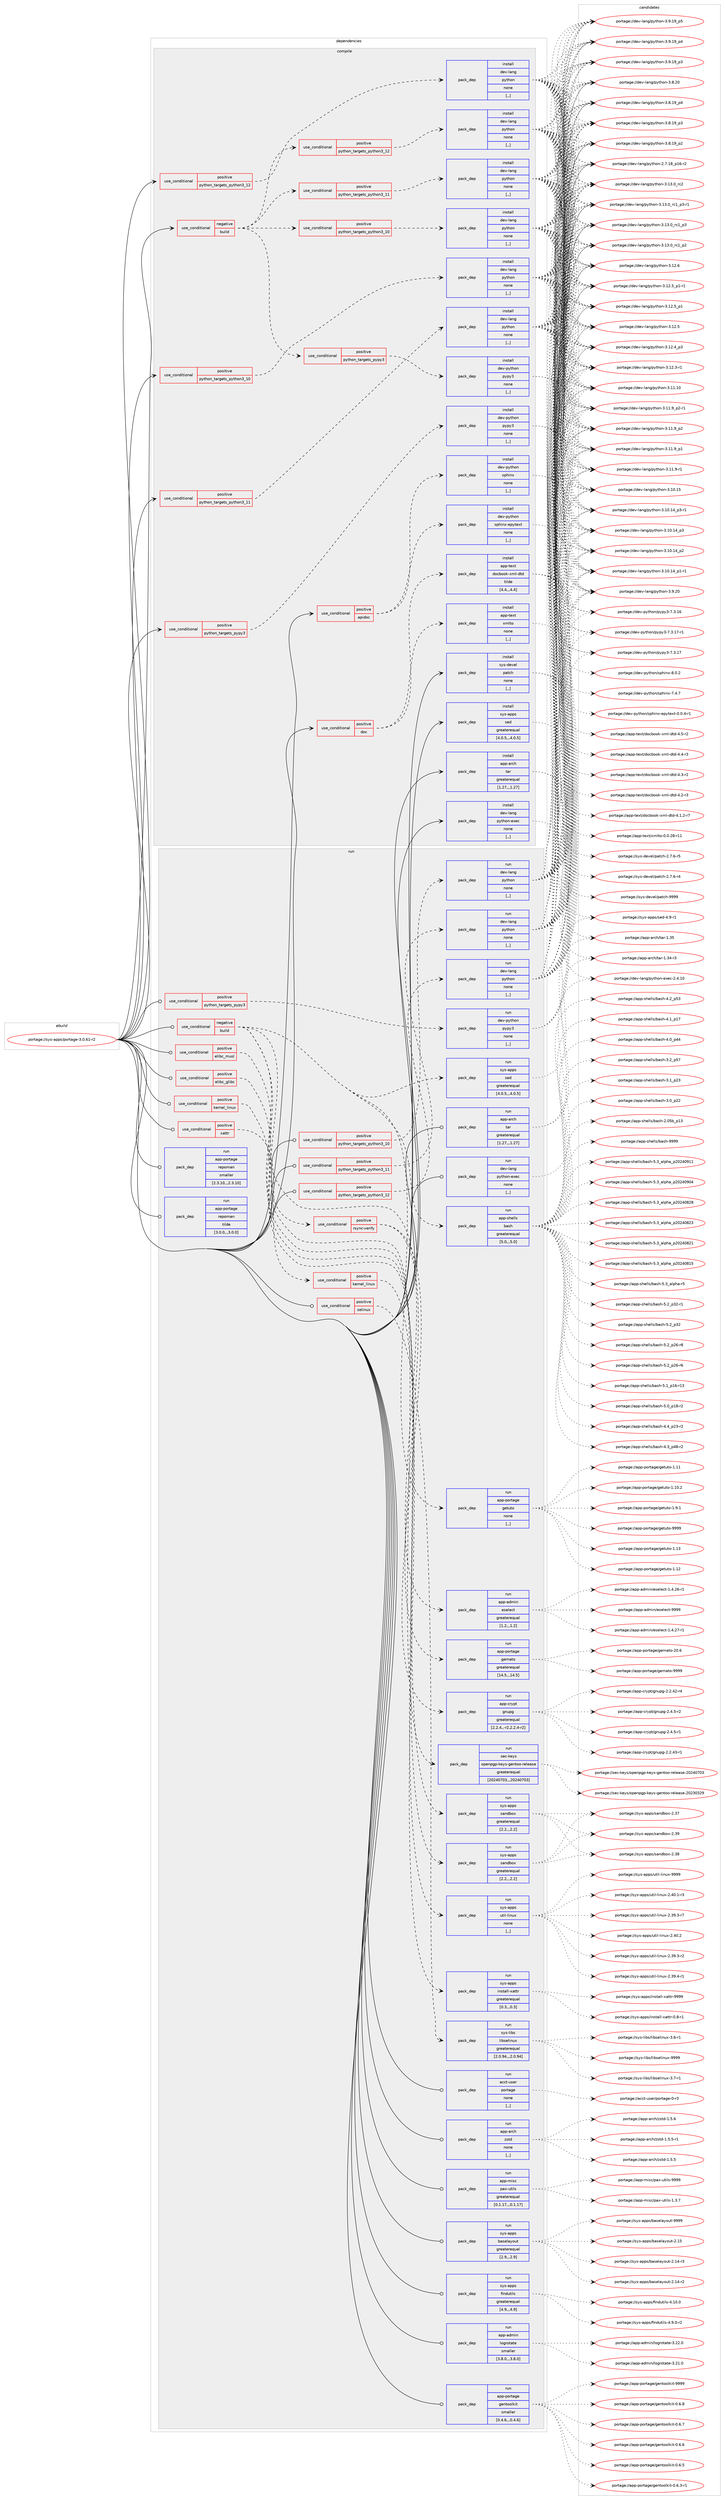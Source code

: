 digraph prolog {

# *************
# Graph options
# *************

newrank=true;
concentrate=true;
compound=true;
graph [rankdir=LR,fontname=Helvetica,fontsize=10,ranksep=1.5];#, ranksep=2.5, nodesep=0.2];
edge  [arrowhead=vee];
node  [fontname=Helvetica,fontsize=10];

# **********
# The ebuild
# **********

subgraph cluster_leftcol {
color=gray;
label=<<i>ebuild</i>>;
id [label="portage://sys-apps/portage-3.0.61-r2", color=red, width=4, href="../sys-apps/portage-3.0.61-r2.svg"];
}

# ****************
# The dependencies
# ****************

subgraph cluster_midcol {
color=gray;
label=<<i>dependencies</i>>;
subgraph cluster_compile {
fillcolor="#eeeeee";
style=filled;
label=<<i>compile</i>>;
subgraph cond7112 {
dependency18893 [label=<<TABLE BORDER="0" CELLBORDER="1" CELLSPACING="0" CELLPADDING="4"><TR><TD ROWSPAN="3" CELLPADDING="10">use_conditional</TD></TR><TR><TD>negative</TD></TR><TR><TD>build</TD></TR></TABLE>>, shape=none, color=red];
subgraph cond7113 {
dependency18894 [label=<<TABLE BORDER="0" CELLBORDER="1" CELLSPACING="0" CELLPADDING="4"><TR><TD ROWSPAN="3" CELLPADDING="10">use_conditional</TD></TR><TR><TD>positive</TD></TR><TR><TD>python_targets_pypy3</TD></TR></TABLE>>, shape=none, color=red];
subgraph pack11718 {
dependency18895 [label=<<TABLE BORDER="0" CELLBORDER="1" CELLSPACING="0" CELLPADDING="4" WIDTH="220"><TR><TD ROWSPAN="6" CELLPADDING="30">pack_dep</TD></TR><TR><TD WIDTH="110">install</TD></TR><TR><TD>dev-python</TD></TR><TR><TD>pypy3</TD></TR><TR><TD>none</TD></TR><TR><TD>[,,]</TD></TR></TABLE>>, shape=none, color=blue];
}
dependency18894:e -> dependency18895:w [weight=20,style="dashed",arrowhead="vee"];
}
dependency18893:e -> dependency18894:w [weight=20,style="dashed",arrowhead="vee"];
subgraph cond7114 {
dependency18896 [label=<<TABLE BORDER="0" CELLBORDER="1" CELLSPACING="0" CELLPADDING="4"><TR><TD ROWSPAN="3" CELLPADDING="10">use_conditional</TD></TR><TR><TD>positive</TD></TR><TR><TD>python_targets_python3_10</TD></TR></TABLE>>, shape=none, color=red];
subgraph pack11719 {
dependency18897 [label=<<TABLE BORDER="0" CELLBORDER="1" CELLSPACING="0" CELLPADDING="4" WIDTH="220"><TR><TD ROWSPAN="6" CELLPADDING="30">pack_dep</TD></TR><TR><TD WIDTH="110">install</TD></TR><TR><TD>dev-lang</TD></TR><TR><TD>python</TD></TR><TR><TD>none</TD></TR><TR><TD>[,,]</TD></TR></TABLE>>, shape=none, color=blue];
}
dependency18896:e -> dependency18897:w [weight=20,style="dashed",arrowhead="vee"];
}
dependency18893:e -> dependency18896:w [weight=20,style="dashed",arrowhead="vee"];
subgraph cond7115 {
dependency18898 [label=<<TABLE BORDER="0" CELLBORDER="1" CELLSPACING="0" CELLPADDING="4"><TR><TD ROWSPAN="3" CELLPADDING="10">use_conditional</TD></TR><TR><TD>positive</TD></TR><TR><TD>python_targets_python3_11</TD></TR></TABLE>>, shape=none, color=red];
subgraph pack11720 {
dependency18899 [label=<<TABLE BORDER="0" CELLBORDER="1" CELLSPACING="0" CELLPADDING="4" WIDTH="220"><TR><TD ROWSPAN="6" CELLPADDING="30">pack_dep</TD></TR><TR><TD WIDTH="110">install</TD></TR><TR><TD>dev-lang</TD></TR><TR><TD>python</TD></TR><TR><TD>none</TD></TR><TR><TD>[,,]</TD></TR></TABLE>>, shape=none, color=blue];
}
dependency18898:e -> dependency18899:w [weight=20,style="dashed",arrowhead="vee"];
}
dependency18893:e -> dependency18898:w [weight=20,style="dashed",arrowhead="vee"];
subgraph cond7116 {
dependency18900 [label=<<TABLE BORDER="0" CELLBORDER="1" CELLSPACING="0" CELLPADDING="4"><TR><TD ROWSPAN="3" CELLPADDING="10">use_conditional</TD></TR><TR><TD>positive</TD></TR><TR><TD>python_targets_python3_12</TD></TR></TABLE>>, shape=none, color=red];
subgraph pack11721 {
dependency18901 [label=<<TABLE BORDER="0" CELLBORDER="1" CELLSPACING="0" CELLPADDING="4" WIDTH="220"><TR><TD ROWSPAN="6" CELLPADDING="30">pack_dep</TD></TR><TR><TD WIDTH="110">install</TD></TR><TR><TD>dev-lang</TD></TR><TR><TD>python</TD></TR><TR><TD>none</TD></TR><TR><TD>[,,]</TD></TR></TABLE>>, shape=none, color=blue];
}
dependency18900:e -> dependency18901:w [weight=20,style="dashed",arrowhead="vee"];
}
dependency18893:e -> dependency18900:w [weight=20,style="dashed",arrowhead="vee"];
}
id:e -> dependency18893:w [weight=20,style="solid",arrowhead="vee"];
subgraph cond7117 {
dependency18902 [label=<<TABLE BORDER="0" CELLBORDER="1" CELLSPACING="0" CELLPADDING="4"><TR><TD ROWSPAN="3" CELLPADDING="10">use_conditional</TD></TR><TR><TD>positive</TD></TR><TR><TD>apidoc</TD></TR></TABLE>>, shape=none, color=red];
subgraph pack11722 {
dependency18903 [label=<<TABLE BORDER="0" CELLBORDER="1" CELLSPACING="0" CELLPADDING="4" WIDTH="220"><TR><TD ROWSPAN="6" CELLPADDING="30">pack_dep</TD></TR><TR><TD WIDTH="110">install</TD></TR><TR><TD>dev-python</TD></TR><TR><TD>sphinx</TD></TR><TR><TD>none</TD></TR><TR><TD>[,,]</TD></TR></TABLE>>, shape=none, color=blue];
}
dependency18902:e -> dependency18903:w [weight=20,style="dashed",arrowhead="vee"];
subgraph pack11723 {
dependency18904 [label=<<TABLE BORDER="0" CELLBORDER="1" CELLSPACING="0" CELLPADDING="4" WIDTH="220"><TR><TD ROWSPAN="6" CELLPADDING="30">pack_dep</TD></TR><TR><TD WIDTH="110">install</TD></TR><TR><TD>dev-python</TD></TR><TR><TD>sphinx-epytext</TD></TR><TR><TD>none</TD></TR><TR><TD>[,,]</TD></TR></TABLE>>, shape=none, color=blue];
}
dependency18902:e -> dependency18904:w [weight=20,style="dashed",arrowhead="vee"];
}
id:e -> dependency18902:w [weight=20,style="solid",arrowhead="vee"];
subgraph cond7118 {
dependency18905 [label=<<TABLE BORDER="0" CELLBORDER="1" CELLSPACING="0" CELLPADDING="4"><TR><TD ROWSPAN="3" CELLPADDING="10">use_conditional</TD></TR><TR><TD>positive</TD></TR><TR><TD>doc</TD></TR></TABLE>>, shape=none, color=red];
subgraph pack11724 {
dependency18906 [label=<<TABLE BORDER="0" CELLBORDER="1" CELLSPACING="0" CELLPADDING="4" WIDTH="220"><TR><TD ROWSPAN="6" CELLPADDING="30">pack_dep</TD></TR><TR><TD WIDTH="110">install</TD></TR><TR><TD>app-text</TD></TR><TR><TD>docbook-xml-dtd</TD></TR><TR><TD>tilde</TD></TR><TR><TD>[4.4,,,4.4]</TD></TR></TABLE>>, shape=none, color=blue];
}
dependency18905:e -> dependency18906:w [weight=20,style="dashed",arrowhead="vee"];
subgraph pack11725 {
dependency18907 [label=<<TABLE BORDER="0" CELLBORDER="1" CELLSPACING="0" CELLPADDING="4" WIDTH="220"><TR><TD ROWSPAN="6" CELLPADDING="30">pack_dep</TD></TR><TR><TD WIDTH="110">install</TD></TR><TR><TD>app-text</TD></TR><TR><TD>xmlto</TD></TR><TR><TD>none</TD></TR><TR><TD>[,,]</TD></TR></TABLE>>, shape=none, color=blue];
}
dependency18905:e -> dependency18907:w [weight=20,style="dashed",arrowhead="vee"];
}
id:e -> dependency18905:w [weight=20,style="solid",arrowhead="vee"];
subgraph cond7119 {
dependency18908 [label=<<TABLE BORDER="0" CELLBORDER="1" CELLSPACING="0" CELLPADDING="4"><TR><TD ROWSPAN="3" CELLPADDING="10">use_conditional</TD></TR><TR><TD>positive</TD></TR><TR><TD>python_targets_pypy3</TD></TR></TABLE>>, shape=none, color=red];
subgraph pack11726 {
dependency18909 [label=<<TABLE BORDER="0" CELLBORDER="1" CELLSPACING="0" CELLPADDING="4" WIDTH="220"><TR><TD ROWSPAN="6" CELLPADDING="30">pack_dep</TD></TR><TR><TD WIDTH="110">install</TD></TR><TR><TD>dev-python</TD></TR><TR><TD>pypy3</TD></TR><TR><TD>none</TD></TR><TR><TD>[,,]</TD></TR></TABLE>>, shape=none, color=blue];
}
dependency18908:e -> dependency18909:w [weight=20,style="dashed",arrowhead="vee"];
}
id:e -> dependency18908:w [weight=20,style="solid",arrowhead="vee"];
subgraph cond7120 {
dependency18910 [label=<<TABLE BORDER="0" CELLBORDER="1" CELLSPACING="0" CELLPADDING="4"><TR><TD ROWSPAN="3" CELLPADDING="10">use_conditional</TD></TR><TR><TD>positive</TD></TR><TR><TD>python_targets_python3_10</TD></TR></TABLE>>, shape=none, color=red];
subgraph pack11727 {
dependency18911 [label=<<TABLE BORDER="0" CELLBORDER="1" CELLSPACING="0" CELLPADDING="4" WIDTH="220"><TR><TD ROWSPAN="6" CELLPADDING="30">pack_dep</TD></TR><TR><TD WIDTH="110">install</TD></TR><TR><TD>dev-lang</TD></TR><TR><TD>python</TD></TR><TR><TD>none</TD></TR><TR><TD>[,,]</TD></TR></TABLE>>, shape=none, color=blue];
}
dependency18910:e -> dependency18911:w [weight=20,style="dashed",arrowhead="vee"];
}
id:e -> dependency18910:w [weight=20,style="solid",arrowhead="vee"];
subgraph cond7121 {
dependency18912 [label=<<TABLE BORDER="0" CELLBORDER="1" CELLSPACING="0" CELLPADDING="4"><TR><TD ROWSPAN="3" CELLPADDING="10">use_conditional</TD></TR><TR><TD>positive</TD></TR><TR><TD>python_targets_python3_11</TD></TR></TABLE>>, shape=none, color=red];
subgraph pack11728 {
dependency18913 [label=<<TABLE BORDER="0" CELLBORDER="1" CELLSPACING="0" CELLPADDING="4" WIDTH="220"><TR><TD ROWSPAN="6" CELLPADDING="30">pack_dep</TD></TR><TR><TD WIDTH="110">install</TD></TR><TR><TD>dev-lang</TD></TR><TR><TD>python</TD></TR><TR><TD>none</TD></TR><TR><TD>[,,]</TD></TR></TABLE>>, shape=none, color=blue];
}
dependency18912:e -> dependency18913:w [weight=20,style="dashed",arrowhead="vee"];
}
id:e -> dependency18912:w [weight=20,style="solid",arrowhead="vee"];
subgraph cond7122 {
dependency18914 [label=<<TABLE BORDER="0" CELLBORDER="1" CELLSPACING="0" CELLPADDING="4"><TR><TD ROWSPAN="3" CELLPADDING="10">use_conditional</TD></TR><TR><TD>positive</TD></TR><TR><TD>python_targets_python3_12</TD></TR></TABLE>>, shape=none, color=red];
subgraph pack11729 {
dependency18915 [label=<<TABLE BORDER="0" CELLBORDER="1" CELLSPACING="0" CELLPADDING="4" WIDTH="220"><TR><TD ROWSPAN="6" CELLPADDING="30">pack_dep</TD></TR><TR><TD WIDTH="110">install</TD></TR><TR><TD>dev-lang</TD></TR><TR><TD>python</TD></TR><TR><TD>none</TD></TR><TR><TD>[,,]</TD></TR></TABLE>>, shape=none, color=blue];
}
dependency18914:e -> dependency18915:w [weight=20,style="dashed",arrowhead="vee"];
}
id:e -> dependency18914:w [weight=20,style="solid",arrowhead="vee"];
subgraph pack11730 {
dependency18916 [label=<<TABLE BORDER="0" CELLBORDER="1" CELLSPACING="0" CELLPADDING="4" WIDTH="220"><TR><TD ROWSPAN="6" CELLPADDING="30">pack_dep</TD></TR><TR><TD WIDTH="110">install</TD></TR><TR><TD>app-arch</TD></TR><TR><TD>tar</TD></TR><TR><TD>greaterequal</TD></TR><TR><TD>[1.27,,,1.27]</TD></TR></TABLE>>, shape=none, color=blue];
}
id:e -> dependency18916:w [weight=20,style="solid",arrowhead="vee"];
subgraph pack11731 {
dependency18917 [label=<<TABLE BORDER="0" CELLBORDER="1" CELLSPACING="0" CELLPADDING="4" WIDTH="220"><TR><TD ROWSPAN="6" CELLPADDING="30">pack_dep</TD></TR><TR><TD WIDTH="110">install</TD></TR><TR><TD>dev-lang</TD></TR><TR><TD>python-exec</TD></TR><TR><TD>none</TD></TR><TR><TD>[,,]</TD></TR></TABLE>>, shape=none, color=blue];
}
id:e -> dependency18917:w [weight=20,style="solid",arrowhead="vee"];
subgraph pack11732 {
dependency18918 [label=<<TABLE BORDER="0" CELLBORDER="1" CELLSPACING="0" CELLPADDING="4" WIDTH="220"><TR><TD ROWSPAN="6" CELLPADDING="30">pack_dep</TD></TR><TR><TD WIDTH="110">install</TD></TR><TR><TD>sys-apps</TD></TR><TR><TD>sed</TD></TR><TR><TD>greaterequal</TD></TR><TR><TD>[4.0.5,,,4.0.5]</TD></TR></TABLE>>, shape=none, color=blue];
}
id:e -> dependency18918:w [weight=20,style="solid",arrowhead="vee"];
subgraph pack11733 {
dependency18919 [label=<<TABLE BORDER="0" CELLBORDER="1" CELLSPACING="0" CELLPADDING="4" WIDTH="220"><TR><TD ROWSPAN="6" CELLPADDING="30">pack_dep</TD></TR><TR><TD WIDTH="110">install</TD></TR><TR><TD>sys-devel</TD></TR><TR><TD>patch</TD></TR><TR><TD>none</TD></TR><TR><TD>[,,]</TD></TR></TABLE>>, shape=none, color=blue];
}
id:e -> dependency18919:w [weight=20,style="solid",arrowhead="vee"];
}
subgraph cluster_compileandrun {
fillcolor="#eeeeee";
style=filled;
label=<<i>compile and run</i>>;
}
subgraph cluster_run {
fillcolor="#eeeeee";
style=filled;
label=<<i>run</i>>;
subgraph cond7123 {
dependency18920 [label=<<TABLE BORDER="0" CELLBORDER="1" CELLSPACING="0" CELLPADDING="4"><TR><TD ROWSPAN="3" CELLPADDING="10">use_conditional</TD></TR><TR><TD>negative</TD></TR><TR><TD>build</TD></TR></TABLE>>, shape=none, color=red];
subgraph pack11734 {
dependency18921 [label=<<TABLE BORDER="0" CELLBORDER="1" CELLSPACING="0" CELLPADDING="4" WIDTH="220"><TR><TD ROWSPAN="6" CELLPADDING="30">pack_dep</TD></TR><TR><TD WIDTH="110">run</TD></TR><TR><TD>app-admin</TD></TR><TR><TD>eselect</TD></TR><TR><TD>greaterequal</TD></TR><TR><TD>[1.2,,,1.2]</TD></TR></TABLE>>, shape=none, color=blue];
}
dependency18920:e -> dependency18921:w [weight=20,style="dashed",arrowhead="vee"];
subgraph pack11735 {
dependency18922 [label=<<TABLE BORDER="0" CELLBORDER="1" CELLSPACING="0" CELLPADDING="4" WIDTH="220"><TR><TD ROWSPAN="6" CELLPADDING="30">pack_dep</TD></TR><TR><TD WIDTH="110">run</TD></TR><TR><TD>app-portage</TD></TR><TR><TD>getuto</TD></TR><TR><TD>none</TD></TR><TR><TD>[,,]</TD></TR></TABLE>>, shape=none, color=blue];
}
dependency18920:e -> dependency18922:w [weight=20,style="dashed",arrowhead="vee"];
subgraph pack11736 {
dependency18923 [label=<<TABLE BORDER="0" CELLBORDER="1" CELLSPACING="0" CELLPADDING="4" WIDTH="220"><TR><TD ROWSPAN="6" CELLPADDING="30">pack_dep</TD></TR><TR><TD WIDTH="110">run</TD></TR><TR><TD>app-shells</TD></TR><TR><TD>bash</TD></TR><TR><TD>greaterequal</TD></TR><TR><TD>[5.0,,,5.0]</TD></TR></TABLE>>, shape=none, color=blue];
}
dependency18920:e -> dependency18923:w [weight=20,style="dashed",arrowhead="vee"];
subgraph pack11737 {
dependency18924 [label=<<TABLE BORDER="0" CELLBORDER="1" CELLSPACING="0" CELLPADDING="4" WIDTH="220"><TR><TD ROWSPAN="6" CELLPADDING="30">pack_dep</TD></TR><TR><TD WIDTH="110">run</TD></TR><TR><TD>sec-keys</TD></TR><TR><TD>openpgp-keys-gentoo-release</TD></TR><TR><TD>greaterequal</TD></TR><TR><TD>[20240703,,,20240703]</TD></TR></TABLE>>, shape=none, color=blue];
}
dependency18920:e -> dependency18924:w [weight=20,style="dashed",arrowhead="vee"];
subgraph pack11738 {
dependency18925 [label=<<TABLE BORDER="0" CELLBORDER="1" CELLSPACING="0" CELLPADDING="4" WIDTH="220"><TR><TD ROWSPAN="6" CELLPADDING="30">pack_dep</TD></TR><TR><TD WIDTH="110">run</TD></TR><TR><TD>sys-apps</TD></TR><TR><TD>sed</TD></TR><TR><TD>greaterequal</TD></TR><TR><TD>[4.0.5,,,4.0.5]</TD></TR></TABLE>>, shape=none, color=blue];
}
dependency18920:e -> dependency18925:w [weight=20,style="dashed",arrowhead="vee"];
subgraph cond7124 {
dependency18926 [label=<<TABLE BORDER="0" CELLBORDER="1" CELLSPACING="0" CELLPADDING="4"><TR><TD ROWSPAN="3" CELLPADDING="10">use_conditional</TD></TR><TR><TD>positive</TD></TR><TR><TD>rsync-verify</TD></TR></TABLE>>, shape=none, color=red];
subgraph pack11739 {
dependency18927 [label=<<TABLE BORDER="0" CELLBORDER="1" CELLSPACING="0" CELLPADDING="4" WIDTH="220"><TR><TD ROWSPAN="6" CELLPADDING="30">pack_dep</TD></TR><TR><TD WIDTH="110">run</TD></TR><TR><TD>app-crypt</TD></TR><TR><TD>gnupg</TD></TR><TR><TD>greaterequal</TD></TR><TR><TD>[2.2.4,,-r2,2.2.4-r2]</TD></TR></TABLE>>, shape=none, color=blue];
}
dependency18926:e -> dependency18927:w [weight=20,style="dashed",arrowhead="vee"];
subgraph pack11740 {
dependency18928 [label=<<TABLE BORDER="0" CELLBORDER="1" CELLSPACING="0" CELLPADDING="4" WIDTH="220"><TR><TD ROWSPAN="6" CELLPADDING="30">pack_dep</TD></TR><TR><TD WIDTH="110">run</TD></TR><TR><TD>app-portage</TD></TR><TR><TD>gemato</TD></TR><TR><TD>greaterequal</TD></TR><TR><TD>[14.5,,,14.5]</TD></TR></TABLE>>, shape=none, color=blue];
}
dependency18926:e -> dependency18928:w [weight=20,style="dashed",arrowhead="vee"];
}
dependency18920:e -> dependency18926:w [weight=20,style="dashed",arrowhead="vee"];
}
id:e -> dependency18920:w [weight=20,style="solid",arrowhead="odot"];
subgraph cond7125 {
dependency18929 [label=<<TABLE BORDER="0" CELLBORDER="1" CELLSPACING="0" CELLPADDING="4"><TR><TD ROWSPAN="3" CELLPADDING="10">use_conditional</TD></TR><TR><TD>positive</TD></TR><TR><TD>elibc_glibc</TD></TR></TABLE>>, shape=none, color=red];
subgraph pack11741 {
dependency18930 [label=<<TABLE BORDER="0" CELLBORDER="1" CELLSPACING="0" CELLPADDING="4" WIDTH="220"><TR><TD ROWSPAN="6" CELLPADDING="30">pack_dep</TD></TR><TR><TD WIDTH="110">run</TD></TR><TR><TD>sys-apps</TD></TR><TR><TD>sandbox</TD></TR><TR><TD>greaterequal</TD></TR><TR><TD>[2.2,,,2.2]</TD></TR></TABLE>>, shape=none, color=blue];
}
dependency18929:e -> dependency18930:w [weight=20,style="dashed",arrowhead="vee"];
}
id:e -> dependency18929:w [weight=20,style="solid",arrowhead="odot"];
subgraph cond7126 {
dependency18931 [label=<<TABLE BORDER="0" CELLBORDER="1" CELLSPACING="0" CELLPADDING="4"><TR><TD ROWSPAN="3" CELLPADDING="10">use_conditional</TD></TR><TR><TD>positive</TD></TR><TR><TD>elibc_musl</TD></TR></TABLE>>, shape=none, color=red];
subgraph pack11742 {
dependency18932 [label=<<TABLE BORDER="0" CELLBORDER="1" CELLSPACING="0" CELLPADDING="4" WIDTH="220"><TR><TD ROWSPAN="6" CELLPADDING="30">pack_dep</TD></TR><TR><TD WIDTH="110">run</TD></TR><TR><TD>sys-apps</TD></TR><TR><TD>sandbox</TD></TR><TR><TD>greaterequal</TD></TR><TR><TD>[2.2,,,2.2]</TD></TR></TABLE>>, shape=none, color=blue];
}
dependency18931:e -> dependency18932:w [weight=20,style="dashed",arrowhead="vee"];
}
id:e -> dependency18931:w [weight=20,style="solid",arrowhead="odot"];
subgraph cond7127 {
dependency18933 [label=<<TABLE BORDER="0" CELLBORDER="1" CELLSPACING="0" CELLPADDING="4"><TR><TD ROWSPAN="3" CELLPADDING="10">use_conditional</TD></TR><TR><TD>positive</TD></TR><TR><TD>kernel_linux</TD></TR></TABLE>>, shape=none, color=red];
subgraph pack11743 {
dependency18934 [label=<<TABLE BORDER="0" CELLBORDER="1" CELLSPACING="0" CELLPADDING="4" WIDTH="220"><TR><TD ROWSPAN="6" CELLPADDING="30">pack_dep</TD></TR><TR><TD WIDTH="110">run</TD></TR><TR><TD>sys-apps</TD></TR><TR><TD>util-linux</TD></TR><TR><TD>none</TD></TR><TR><TD>[,,]</TD></TR></TABLE>>, shape=none, color=blue];
}
dependency18933:e -> dependency18934:w [weight=20,style="dashed",arrowhead="vee"];
}
id:e -> dependency18933:w [weight=20,style="solid",arrowhead="odot"];
subgraph cond7128 {
dependency18935 [label=<<TABLE BORDER="0" CELLBORDER="1" CELLSPACING="0" CELLPADDING="4"><TR><TD ROWSPAN="3" CELLPADDING="10">use_conditional</TD></TR><TR><TD>positive</TD></TR><TR><TD>python_targets_pypy3</TD></TR></TABLE>>, shape=none, color=red];
subgraph pack11744 {
dependency18936 [label=<<TABLE BORDER="0" CELLBORDER="1" CELLSPACING="0" CELLPADDING="4" WIDTH="220"><TR><TD ROWSPAN="6" CELLPADDING="30">pack_dep</TD></TR><TR><TD WIDTH="110">run</TD></TR><TR><TD>dev-python</TD></TR><TR><TD>pypy3</TD></TR><TR><TD>none</TD></TR><TR><TD>[,,]</TD></TR></TABLE>>, shape=none, color=blue];
}
dependency18935:e -> dependency18936:w [weight=20,style="dashed",arrowhead="vee"];
}
id:e -> dependency18935:w [weight=20,style="solid",arrowhead="odot"];
subgraph cond7129 {
dependency18937 [label=<<TABLE BORDER="0" CELLBORDER="1" CELLSPACING="0" CELLPADDING="4"><TR><TD ROWSPAN="3" CELLPADDING="10">use_conditional</TD></TR><TR><TD>positive</TD></TR><TR><TD>python_targets_python3_10</TD></TR></TABLE>>, shape=none, color=red];
subgraph pack11745 {
dependency18938 [label=<<TABLE BORDER="0" CELLBORDER="1" CELLSPACING="0" CELLPADDING="4" WIDTH="220"><TR><TD ROWSPAN="6" CELLPADDING="30">pack_dep</TD></TR><TR><TD WIDTH="110">run</TD></TR><TR><TD>dev-lang</TD></TR><TR><TD>python</TD></TR><TR><TD>none</TD></TR><TR><TD>[,,]</TD></TR></TABLE>>, shape=none, color=blue];
}
dependency18937:e -> dependency18938:w [weight=20,style="dashed",arrowhead="vee"];
}
id:e -> dependency18937:w [weight=20,style="solid",arrowhead="odot"];
subgraph cond7130 {
dependency18939 [label=<<TABLE BORDER="0" CELLBORDER="1" CELLSPACING="0" CELLPADDING="4"><TR><TD ROWSPAN="3" CELLPADDING="10">use_conditional</TD></TR><TR><TD>positive</TD></TR><TR><TD>python_targets_python3_11</TD></TR></TABLE>>, shape=none, color=red];
subgraph pack11746 {
dependency18940 [label=<<TABLE BORDER="0" CELLBORDER="1" CELLSPACING="0" CELLPADDING="4" WIDTH="220"><TR><TD ROWSPAN="6" CELLPADDING="30">pack_dep</TD></TR><TR><TD WIDTH="110">run</TD></TR><TR><TD>dev-lang</TD></TR><TR><TD>python</TD></TR><TR><TD>none</TD></TR><TR><TD>[,,]</TD></TR></TABLE>>, shape=none, color=blue];
}
dependency18939:e -> dependency18940:w [weight=20,style="dashed",arrowhead="vee"];
}
id:e -> dependency18939:w [weight=20,style="solid",arrowhead="odot"];
subgraph cond7131 {
dependency18941 [label=<<TABLE BORDER="0" CELLBORDER="1" CELLSPACING="0" CELLPADDING="4"><TR><TD ROWSPAN="3" CELLPADDING="10">use_conditional</TD></TR><TR><TD>positive</TD></TR><TR><TD>python_targets_python3_12</TD></TR></TABLE>>, shape=none, color=red];
subgraph pack11747 {
dependency18942 [label=<<TABLE BORDER="0" CELLBORDER="1" CELLSPACING="0" CELLPADDING="4" WIDTH="220"><TR><TD ROWSPAN="6" CELLPADDING="30">pack_dep</TD></TR><TR><TD WIDTH="110">run</TD></TR><TR><TD>dev-lang</TD></TR><TR><TD>python</TD></TR><TR><TD>none</TD></TR><TR><TD>[,,]</TD></TR></TABLE>>, shape=none, color=blue];
}
dependency18941:e -> dependency18942:w [weight=20,style="dashed",arrowhead="vee"];
}
id:e -> dependency18941:w [weight=20,style="solid",arrowhead="odot"];
subgraph cond7132 {
dependency18943 [label=<<TABLE BORDER="0" CELLBORDER="1" CELLSPACING="0" CELLPADDING="4"><TR><TD ROWSPAN="3" CELLPADDING="10">use_conditional</TD></TR><TR><TD>positive</TD></TR><TR><TD>selinux</TD></TR></TABLE>>, shape=none, color=red];
subgraph pack11748 {
dependency18944 [label=<<TABLE BORDER="0" CELLBORDER="1" CELLSPACING="0" CELLPADDING="4" WIDTH="220"><TR><TD ROWSPAN="6" CELLPADDING="30">pack_dep</TD></TR><TR><TD WIDTH="110">run</TD></TR><TR><TD>sys-libs</TD></TR><TR><TD>libselinux</TD></TR><TR><TD>greaterequal</TD></TR><TR><TD>[2.0.94,,,2.0.94]</TD></TR></TABLE>>, shape=none, color=blue];
}
dependency18943:e -> dependency18944:w [weight=20,style="dashed",arrowhead="vee"];
}
id:e -> dependency18943:w [weight=20,style="solid",arrowhead="odot"];
subgraph cond7133 {
dependency18945 [label=<<TABLE BORDER="0" CELLBORDER="1" CELLSPACING="0" CELLPADDING="4"><TR><TD ROWSPAN="3" CELLPADDING="10">use_conditional</TD></TR><TR><TD>positive</TD></TR><TR><TD>xattr</TD></TR></TABLE>>, shape=none, color=red];
subgraph cond7134 {
dependency18946 [label=<<TABLE BORDER="0" CELLBORDER="1" CELLSPACING="0" CELLPADDING="4"><TR><TD ROWSPAN="3" CELLPADDING="10">use_conditional</TD></TR><TR><TD>positive</TD></TR><TR><TD>kernel_linux</TD></TR></TABLE>>, shape=none, color=red];
subgraph pack11749 {
dependency18947 [label=<<TABLE BORDER="0" CELLBORDER="1" CELLSPACING="0" CELLPADDING="4" WIDTH="220"><TR><TD ROWSPAN="6" CELLPADDING="30">pack_dep</TD></TR><TR><TD WIDTH="110">run</TD></TR><TR><TD>sys-apps</TD></TR><TR><TD>install-xattr</TD></TR><TR><TD>greaterequal</TD></TR><TR><TD>[0.3,,,0.3]</TD></TR></TABLE>>, shape=none, color=blue];
}
dependency18946:e -> dependency18947:w [weight=20,style="dashed",arrowhead="vee"];
}
dependency18945:e -> dependency18946:w [weight=20,style="dashed",arrowhead="vee"];
}
id:e -> dependency18945:w [weight=20,style="solid",arrowhead="odot"];
subgraph pack11750 {
dependency18948 [label=<<TABLE BORDER="0" CELLBORDER="1" CELLSPACING="0" CELLPADDING="4" WIDTH="220"><TR><TD ROWSPAN="6" CELLPADDING="30">pack_dep</TD></TR><TR><TD WIDTH="110">run</TD></TR><TR><TD>acct-user</TD></TR><TR><TD>portage</TD></TR><TR><TD>none</TD></TR><TR><TD>[,,]</TD></TR></TABLE>>, shape=none, color=blue];
}
id:e -> dependency18948:w [weight=20,style="solid",arrowhead="odot"];
subgraph pack11751 {
dependency18949 [label=<<TABLE BORDER="0" CELLBORDER="1" CELLSPACING="0" CELLPADDING="4" WIDTH="220"><TR><TD ROWSPAN="6" CELLPADDING="30">pack_dep</TD></TR><TR><TD WIDTH="110">run</TD></TR><TR><TD>app-arch</TD></TR><TR><TD>tar</TD></TR><TR><TD>greaterequal</TD></TR><TR><TD>[1.27,,,1.27]</TD></TR></TABLE>>, shape=none, color=blue];
}
id:e -> dependency18949:w [weight=20,style="solid",arrowhead="odot"];
subgraph pack11752 {
dependency18950 [label=<<TABLE BORDER="0" CELLBORDER="1" CELLSPACING="0" CELLPADDING="4" WIDTH="220"><TR><TD ROWSPAN="6" CELLPADDING="30">pack_dep</TD></TR><TR><TD WIDTH="110">run</TD></TR><TR><TD>app-arch</TD></TR><TR><TD>zstd</TD></TR><TR><TD>none</TD></TR><TR><TD>[,,]</TD></TR></TABLE>>, shape=none, color=blue];
}
id:e -> dependency18950:w [weight=20,style="solid",arrowhead="odot"];
subgraph pack11753 {
dependency18951 [label=<<TABLE BORDER="0" CELLBORDER="1" CELLSPACING="0" CELLPADDING="4" WIDTH="220"><TR><TD ROWSPAN="6" CELLPADDING="30">pack_dep</TD></TR><TR><TD WIDTH="110">run</TD></TR><TR><TD>app-misc</TD></TR><TR><TD>pax-utils</TD></TR><TR><TD>greaterequal</TD></TR><TR><TD>[0.1.17,,,0.1.17]</TD></TR></TABLE>>, shape=none, color=blue];
}
id:e -> dependency18951:w [weight=20,style="solid",arrowhead="odot"];
subgraph pack11754 {
dependency18952 [label=<<TABLE BORDER="0" CELLBORDER="1" CELLSPACING="0" CELLPADDING="4" WIDTH="220"><TR><TD ROWSPAN="6" CELLPADDING="30">pack_dep</TD></TR><TR><TD WIDTH="110">run</TD></TR><TR><TD>dev-lang</TD></TR><TR><TD>python-exec</TD></TR><TR><TD>none</TD></TR><TR><TD>[,,]</TD></TR></TABLE>>, shape=none, color=blue];
}
id:e -> dependency18952:w [weight=20,style="solid",arrowhead="odot"];
subgraph pack11755 {
dependency18953 [label=<<TABLE BORDER="0" CELLBORDER="1" CELLSPACING="0" CELLPADDING="4" WIDTH="220"><TR><TD ROWSPAN="6" CELLPADDING="30">pack_dep</TD></TR><TR><TD WIDTH="110">run</TD></TR><TR><TD>sys-apps</TD></TR><TR><TD>baselayout</TD></TR><TR><TD>greaterequal</TD></TR><TR><TD>[2.9,,,2.9]</TD></TR></TABLE>>, shape=none, color=blue];
}
id:e -> dependency18953:w [weight=20,style="solid",arrowhead="odot"];
subgraph pack11756 {
dependency18954 [label=<<TABLE BORDER="0" CELLBORDER="1" CELLSPACING="0" CELLPADDING="4" WIDTH="220"><TR><TD ROWSPAN="6" CELLPADDING="30">pack_dep</TD></TR><TR><TD WIDTH="110">run</TD></TR><TR><TD>sys-apps</TD></TR><TR><TD>findutils</TD></TR><TR><TD>greaterequal</TD></TR><TR><TD>[4.9,,,4.9]</TD></TR></TABLE>>, shape=none, color=blue];
}
id:e -> dependency18954:w [weight=20,style="solid",arrowhead="odot"];
subgraph pack11757 {
dependency18955 [label=<<TABLE BORDER="0" CELLBORDER="1" CELLSPACING="0" CELLPADDING="4" WIDTH="220"><TR><TD ROWSPAN="6" CELLPADDING="30">pack_dep</TD></TR><TR><TD WIDTH="110">run</TD></TR><TR><TD>app-admin</TD></TR><TR><TD>logrotate</TD></TR><TR><TD>smaller</TD></TR><TR><TD>[3.8.0,,,3.8.0]</TD></TR></TABLE>>, shape=none, color=blue];
}
id:e -> dependency18955:w [weight=20,style="solid",arrowhead="odot"];
subgraph pack11758 {
dependency18956 [label=<<TABLE BORDER="0" CELLBORDER="1" CELLSPACING="0" CELLPADDING="4" WIDTH="220"><TR><TD ROWSPAN="6" CELLPADDING="30">pack_dep</TD></TR><TR><TD WIDTH="110">run</TD></TR><TR><TD>app-portage</TD></TR><TR><TD>gentoolkit</TD></TR><TR><TD>smaller</TD></TR><TR><TD>[0.4.6,,,0.4.6]</TD></TR></TABLE>>, shape=none, color=blue];
}
id:e -> dependency18956:w [weight=20,style="solid",arrowhead="odot"];
subgraph pack11759 {
dependency18957 [label=<<TABLE BORDER="0" CELLBORDER="1" CELLSPACING="0" CELLPADDING="4" WIDTH="220"><TR><TD ROWSPAN="6" CELLPADDING="30">pack_dep</TD></TR><TR><TD WIDTH="110">run</TD></TR><TR><TD>app-portage</TD></TR><TR><TD>repoman</TD></TR><TR><TD>smaller</TD></TR><TR><TD>[2.3.10,,,2.3.10]</TD></TR></TABLE>>, shape=none, color=blue];
}
id:e -> dependency18957:w [weight=20,style="solid",arrowhead="odot"];
subgraph pack11760 {
dependency18958 [label=<<TABLE BORDER="0" CELLBORDER="1" CELLSPACING="0" CELLPADDING="4" WIDTH="220"><TR><TD ROWSPAN="6" CELLPADDING="30">pack_dep</TD></TR><TR><TD WIDTH="110">run</TD></TR><TR><TD>app-portage</TD></TR><TR><TD>repoman</TD></TR><TR><TD>tilde</TD></TR><TR><TD>[3.0.0,,,3.0.0]</TD></TR></TABLE>>, shape=none, color=blue];
}
id:e -> dependency18958:w [weight=20,style="solid",arrowhead="odot"];
}
}

# **************
# The candidates
# **************

subgraph cluster_choices {
rank=same;
color=gray;
label=<<i>candidates</i>>;

subgraph choice11718 {
color=black;
nodesep=1;
choice100101118451121211161041111104711212111212151455546514649554511449 [label="portage://dev-python/pypy3-7.3.17-r1", color=red, width=4,href="../dev-python/pypy3-7.3.17-r1.svg"];
choice10010111845112121116104111110471121211121215145554651464955 [label="portage://dev-python/pypy3-7.3.17", color=red, width=4,href="../dev-python/pypy3-7.3.17.svg"];
choice10010111845112121116104111110471121211121215145554651464954 [label="portage://dev-python/pypy3-7.3.16", color=red, width=4,href="../dev-python/pypy3-7.3.16.svg"];
dependency18895:e -> choice100101118451121211161041111104711212111212151455546514649554511449:w [style=dotted,weight="100"];
dependency18895:e -> choice10010111845112121116104111110471121211121215145554651464955:w [style=dotted,weight="100"];
dependency18895:e -> choice10010111845112121116104111110471121211121215145554651464954:w [style=dotted,weight="100"];
}
subgraph choice11719 {
color=black;
nodesep=1;
choice10010111845108971101034711212111610411111045514649514648951149950 [label="portage://dev-lang/python-3.13.0_rc2", color=red, width=4,href="../dev-lang/python-3.13.0_rc2.svg"];
choice1001011184510897110103471121211161041111104551464951464895114994995112514511449 [label="portage://dev-lang/python-3.13.0_rc1_p3-r1", color=red, width=4,href="../dev-lang/python-3.13.0_rc1_p3-r1.svg"];
choice100101118451089711010347112121116104111110455146495146489511499499511251 [label="portage://dev-lang/python-3.13.0_rc1_p3", color=red, width=4,href="../dev-lang/python-3.13.0_rc1_p3.svg"];
choice100101118451089711010347112121116104111110455146495146489511499499511250 [label="portage://dev-lang/python-3.13.0_rc1_p2", color=red, width=4,href="../dev-lang/python-3.13.0_rc1_p2.svg"];
choice10010111845108971101034711212111610411111045514649504654 [label="portage://dev-lang/python-3.12.6", color=red, width=4,href="../dev-lang/python-3.12.6.svg"];
choice1001011184510897110103471121211161041111104551464950465395112494511449 [label="portage://dev-lang/python-3.12.5_p1-r1", color=red, width=4,href="../dev-lang/python-3.12.5_p1-r1.svg"];
choice100101118451089711010347112121116104111110455146495046539511249 [label="portage://dev-lang/python-3.12.5_p1", color=red, width=4,href="../dev-lang/python-3.12.5_p1.svg"];
choice10010111845108971101034711212111610411111045514649504653 [label="portage://dev-lang/python-3.12.5", color=red, width=4,href="../dev-lang/python-3.12.5.svg"];
choice100101118451089711010347112121116104111110455146495046529511251 [label="portage://dev-lang/python-3.12.4_p3", color=red, width=4,href="../dev-lang/python-3.12.4_p3.svg"];
choice100101118451089711010347112121116104111110455146495046514511449 [label="portage://dev-lang/python-3.12.3-r1", color=red, width=4,href="../dev-lang/python-3.12.3-r1.svg"];
choice1001011184510897110103471121211161041111104551464949464948 [label="portage://dev-lang/python-3.11.10", color=red, width=4,href="../dev-lang/python-3.11.10.svg"];
choice1001011184510897110103471121211161041111104551464949465795112504511449 [label="portage://dev-lang/python-3.11.9_p2-r1", color=red, width=4,href="../dev-lang/python-3.11.9_p2-r1.svg"];
choice100101118451089711010347112121116104111110455146494946579511250 [label="portage://dev-lang/python-3.11.9_p2", color=red, width=4,href="../dev-lang/python-3.11.9_p2.svg"];
choice100101118451089711010347112121116104111110455146494946579511249 [label="portage://dev-lang/python-3.11.9_p1", color=red, width=4,href="../dev-lang/python-3.11.9_p1.svg"];
choice100101118451089711010347112121116104111110455146494946574511449 [label="portage://dev-lang/python-3.11.9-r1", color=red, width=4,href="../dev-lang/python-3.11.9-r1.svg"];
choice1001011184510897110103471121211161041111104551464948464953 [label="portage://dev-lang/python-3.10.15", color=red, width=4,href="../dev-lang/python-3.10.15.svg"];
choice100101118451089711010347112121116104111110455146494846495295112514511449 [label="portage://dev-lang/python-3.10.14_p3-r1", color=red, width=4,href="../dev-lang/python-3.10.14_p3-r1.svg"];
choice10010111845108971101034711212111610411111045514649484649529511251 [label="portage://dev-lang/python-3.10.14_p3", color=red, width=4,href="../dev-lang/python-3.10.14_p3.svg"];
choice10010111845108971101034711212111610411111045514649484649529511250 [label="portage://dev-lang/python-3.10.14_p2", color=red, width=4,href="../dev-lang/python-3.10.14_p2.svg"];
choice100101118451089711010347112121116104111110455146494846495295112494511449 [label="portage://dev-lang/python-3.10.14_p1-r1", color=red, width=4,href="../dev-lang/python-3.10.14_p1-r1.svg"];
choice10010111845108971101034711212111610411111045514657465048 [label="portage://dev-lang/python-3.9.20", color=red, width=4,href="../dev-lang/python-3.9.20.svg"];
choice100101118451089711010347112121116104111110455146574649579511253 [label="portage://dev-lang/python-3.9.19_p5", color=red, width=4,href="../dev-lang/python-3.9.19_p5.svg"];
choice100101118451089711010347112121116104111110455146574649579511252 [label="portage://dev-lang/python-3.9.19_p4", color=red, width=4,href="../dev-lang/python-3.9.19_p4.svg"];
choice100101118451089711010347112121116104111110455146574649579511251 [label="portage://dev-lang/python-3.9.19_p3", color=red, width=4,href="../dev-lang/python-3.9.19_p3.svg"];
choice10010111845108971101034711212111610411111045514656465048 [label="portage://dev-lang/python-3.8.20", color=red, width=4,href="../dev-lang/python-3.8.20.svg"];
choice100101118451089711010347112121116104111110455146564649579511252 [label="portage://dev-lang/python-3.8.19_p4", color=red, width=4,href="../dev-lang/python-3.8.19_p4.svg"];
choice100101118451089711010347112121116104111110455146564649579511251 [label="portage://dev-lang/python-3.8.19_p3", color=red, width=4,href="../dev-lang/python-3.8.19_p3.svg"];
choice100101118451089711010347112121116104111110455146564649579511250 [label="portage://dev-lang/python-3.8.19_p2", color=red, width=4,href="../dev-lang/python-3.8.19_p2.svg"];
choice100101118451089711010347112121116104111110455046554649569511249544511450 [label="portage://dev-lang/python-2.7.18_p16-r2", color=red, width=4,href="../dev-lang/python-2.7.18_p16-r2.svg"];
dependency18897:e -> choice10010111845108971101034711212111610411111045514649514648951149950:w [style=dotted,weight="100"];
dependency18897:e -> choice1001011184510897110103471121211161041111104551464951464895114994995112514511449:w [style=dotted,weight="100"];
dependency18897:e -> choice100101118451089711010347112121116104111110455146495146489511499499511251:w [style=dotted,weight="100"];
dependency18897:e -> choice100101118451089711010347112121116104111110455146495146489511499499511250:w [style=dotted,weight="100"];
dependency18897:e -> choice10010111845108971101034711212111610411111045514649504654:w [style=dotted,weight="100"];
dependency18897:e -> choice1001011184510897110103471121211161041111104551464950465395112494511449:w [style=dotted,weight="100"];
dependency18897:e -> choice100101118451089711010347112121116104111110455146495046539511249:w [style=dotted,weight="100"];
dependency18897:e -> choice10010111845108971101034711212111610411111045514649504653:w [style=dotted,weight="100"];
dependency18897:e -> choice100101118451089711010347112121116104111110455146495046529511251:w [style=dotted,weight="100"];
dependency18897:e -> choice100101118451089711010347112121116104111110455146495046514511449:w [style=dotted,weight="100"];
dependency18897:e -> choice1001011184510897110103471121211161041111104551464949464948:w [style=dotted,weight="100"];
dependency18897:e -> choice1001011184510897110103471121211161041111104551464949465795112504511449:w [style=dotted,weight="100"];
dependency18897:e -> choice100101118451089711010347112121116104111110455146494946579511250:w [style=dotted,weight="100"];
dependency18897:e -> choice100101118451089711010347112121116104111110455146494946579511249:w [style=dotted,weight="100"];
dependency18897:e -> choice100101118451089711010347112121116104111110455146494946574511449:w [style=dotted,weight="100"];
dependency18897:e -> choice1001011184510897110103471121211161041111104551464948464953:w [style=dotted,weight="100"];
dependency18897:e -> choice100101118451089711010347112121116104111110455146494846495295112514511449:w [style=dotted,weight="100"];
dependency18897:e -> choice10010111845108971101034711212111610411111045514649484649529511251:w [style=dotted,weight="100"];
dependency18897:e -> choice10010111845108971101034711212111610411111045514649484649529511250:w [style=dotted,weight="100"];
dependency18897:e -> choice100101118451089711010347112121116104111110455146494846495295112494511449:w [style=dotted,weight="100"];
dependency18897:e -> choice10010111845108971101034711212111610411111045514657465048:w [style=dotted,weight="100"];
dependency18897:e -> choice100101118451089711010347112121116104111110455146574649579511253:w [style=dotted,weight="100"];
dependency18897:e -> choice100101118451089711010347112121116104111110455146574649579511252:w [style=dotted,weight="100"];
dependency18897:e -> choice100101118451089711010347112121116104111110455146574649579511251:w [style=dotted,weight="100"];
dependency18897:e -> choice10010111845108971101034711212111610411111045514656465048:w [style=dotted,weight="100"];
dependency18897:e -> choice100101118451089711010347112121116104111110455146564649579511252:w [style=dotted,weight="100"];
dependency18897:e -> choice100101118451089711010347112121116104111110455146564649579511251:w [style=dotted,weight="100"];
dependency18897:e -> choice100101118451089711010347112121116104111110455146564649579511250:w [style=dotted,weight="100"];
dependency18897:e -> choice100101118451089711010347112121116104111110455046554649569511249544511450:w [style=dotted,weight="100"];
}
subgraph choice11720 {
color=black;
nodesep=1;
choice10010111845108971101034711212111610411111045514649514648951149950 [label="portage://dev-lang/python-3.13.0_rc2", color=red, width=4,href="../dev-lang/python-3.13.0_rc2.svg"];
choice1001011184510897110103471121211161041111104551464951464895114994995112514511449 [label="portage://dev-lang/python-3.13.0_rc1_p3-r1", color=red, width=4,href="../dev-lang/python-3.13.0_rc1_p3-r1.svg"];
choice100101118451089711010347112121116104111110455146495146489511499499511251 [label="portage://dev-lang/python-3.13.0_rc1_p3", color=red, width=4,href="../dev-lang/python-3.13.0_rc1_p3.svg"];
choice100101118451089711010347112121116104111110455146495146489511499499511250 [label="portage://dev-lang/python-3.13.0_rc1_p2", color=red, width=4,href="../dev-lang/python-3.13.0_rc1_p2.svg"];
choice10010111845108971101034711212111610411111045514649504654 [label="portage://dev-lang/python-3.12.6", color=red, width=4,href="../dev-lang/python-3.12.6.svg"];
choice1001011184510897110103471121211161041111104551464950465395112494511449 [label="portage://dev-lang/python-3.12.5_p1-r1", color=red, width=4,href="../dev-lang/python-3.12.5_p1-r1.svg"];
choice100101118451089711010347112121116104111110455146495046539511249 [label="portage://dev-lang/python-3.12.5_p1", color=red, width=4,href="../dev-lang/python-3.12.5_p1.svg"];
choice10010111845108971101034711212111610411111045514649504653 [label="portage://dev-lang/python-3.12.5", color=red, width=4,href="../dev-lang/python-3.12.5.svg"];
choice100101118451089711010347112121116104111110455146495046529511251 [label="portage://dev-lang/python-3.12.4_p3", color=red, width=4,href="../dev-lang/python-3.12.4_p3.svg"];
choice100101118451089711010347112121116104111110455146495046514511449 [label="portage://dev-lang/python-3.12.3-r1", color=red, width=4,href="../dev-lang/python-3.12.3-r1.svg"];
choice1001011184510897110103471121211161041111104551464949464948 [label="portage://dev-lang/python-3.11.10", color=red, width=4,href="../dev-lang/python-3.11.10.svg"];
choice1001011184510897110103471121211161041111104551464949465795112504511449 [label="portage://dev-lang/python-3.11.9_p2-r1", color=red, width=4,href="../dev-lang/python-3.11.9_p2-r1.svg"];
choice100101118451089711010347112121116104111110455146494946579511250 [label="portage://dev-lang/python-3.11.9_p2", color=red, width=4,href="../dev-lang/python-3.11.9_p2.svg"];
choice100101118451089711010347112121116104111110455146494946579511249 [label="portage://dev-lang/python-3.11.9_p1", color=red, width=4,href="../dev-lang/python-3.11.9_p1.svg"];
choice100101118451089711010347112121116104111110455146494946574511449 [label="portage://dev-lang/python-3.11.9-r1", color=red, width=4,href="../dev-lang/python-3.11.9-r1.svg"];
choice1001011184510897110103471121211161041111104551464948464953 [label="portage://dev-lang/python-3.10.15", color=red, width=4,href="../dev-lang/python-3.10.15.svg"];
choice100101118451089711010347112121116104111110455146494846495295112514511449 [label="portage://dev-lang/python-3.10.14_p3-r1", color=red, width=4,href="../dev-lang/python-3.10.14_p3-r1.svg"];
choice10010111845108971101034711212111610411111045514649484649529511251 [label="portage://dev-lang/python-3.10.14_p3", color=red, width=4,href="../dev-lang/python-3.10.14_p3.svg"];
choice10010111845108971101034711212111610411111045514649484649529511250 [label="portage://dev-lang/python-3.10.14_p2", color=red, width=4,href="../dev-lang/python-3.10.14_p2.svg"];
choice100101118451089711010347112121116104111110455146494846495295112494511449 [label="portage://dev-lang/python-3.10.14_p1-r1", color=red, width=4,href="../dev-lang/python-3.10.14_p1-r1.svg"];
choice10010111845108971101034711212111610411111045514657465048 [label="portage://dev-lang/python-3.9.20", color=red, width=4,href="../dev-lang/python-3.9.20.svg"];
choice100101118451089711010347112121116104111110455146574649579511253 [label="portage://dev-lang/python-3.9.19_p5", color=red, width=4,href="../dev-lang/python-3.9.19_p5.svg"];
choice100101118451089711010347112121116104111110455146574649579511252 [label="portage://dev-lang/python-3.9.19_p4", color=red, width=4,href="../dev-lang/python-3.9.19_p4.svg"];
choice100101118451089711010347112121116104111110455146574649579511251 [label="portage://dev-lang/python-3.9.19_p3", color=red, width=4,href="../dev-lang/python-3.9.19_p3.svg"];
choice10010111845108971101034711212111610411111045514656465048 [label="portage://dev-lang/python-3.8.20", color=red, width=4,href="../dev-lang/python-3.8.20.svg"];
choice100101118451089711010347112121116104111110455146564649579511252 [label="portage://dev-lang/python-3.8.19_p4", color=red, width=4,href="../dev-lang/python-3.8.19_p4.svg"];
choice100101118451089711010347112121116104111110455146564649579511251 [label="portage://dev-lang/python-3.8.19_p3", color=red, width=4,href="../dev-lang/python-3.8.19_p3.svg"];
choice100101118451089711010347112121116104111110455146564649579511250 [label="portage://dev-lang/python-3.8.19_p2", color=red, width=4,href="../dev-lang/python-3.8.19_p2.svg"];
choice100101118451089711010347112121116104111110455046554649569511249544511450 [label="portage://dev-lang/python-2.7.18_p16-r2", color=red, width=4,href="../dev-lang/python-2.7.18_p16-r2.svg"];
dependency18899:e -> choice10010111845108971101034711212111610411111045514649514648951149950:w [style=dotted,weight="100"];
dependency18899:e -> choice1001011184510897110103471121211161041111104551464951464895114994995112514511449:w [style=dotted,weight="100"];
dependency18899:e -> choice100101118451089711010347112121116104111110455146495146489511499499511251:w [style=dotted,weight="100"];
dependency18899:e -> choice100101118451089711010347112121116104111110455146495146489511499499511250:w [style=dotted,weight="100"];
dependency18899:e -> choice10010111845108971101034711212111610411111045514649504654:w [style=dotted,weight="100"];
dependency18899:e -> choice1001011184510897110103471121211161041111104551464950465395112494511449:w [style=dotted,weight="100"];
dependency18899:e -> choice100101118451089711010347112121116104111110455146495046539511249:w [style=dotted,weight="100"];
dependency18899:e -> choice10010111845108971101034711212111610411111045514649504653:w [style=dotted,weight="100"];
dependency18899:e -> choice100101118451089711010347112121116104111110455146495046529511251:w [style=dotted,weight="100"];
dependency18899:e -> choice100101118451089711010347112121116104111110455146495046514511449:w [style=dotted,weight="100"];
dependency18899:e -> choice1001011184510897110103471121211161041111104551464949464948:w [style=dotted,weight="100"];
dependency18899:e -> choice1001011184510897110103471121211161041111104551464949465795112504511449:w [style=dotted,weight="100"];
dependency18899:e -> choice100101118451089711010347112121116104111110455146494946579511250:w [style=dotted,weight="100"];
dependency18899:e -> choice100101118451089711010347112121116104111110455146494946579511249:w [style=dotted,weight="100"];
dependency18899:e -> choice100101118451089711010347112121116104111110455146494946574511449:w [style=dotted,weight="100"];
dependency18899:e -> choice1001011184510897110103471121211161041111104551464948464953:w [style=dotted,weight="100"];
dependency18899:e -> choice100101118451089711010347112121116104111110455146494846495295112514511449:w [style=dotted,weight="100"];
dependency18899:e -> choice10010111845108971101034711212111610411111045514649484649529511251:w [style=dotted,weight="100"];
dependency18899:e -> choice10010111845108971101034711212111610411111045514649484649529511250:w [style=dotted,weight="100"];
dependency18899:e -> choice100101118451089711010347112121116104111110455146494846495295112494511449:w [style=dotted,weight="100"];
dependency18899:e -> choice10010111845108971101034711212111610411111045514657465048:w [style=dotted,weight="100"];
dependency18899:e -> choice100101118451089711010347112121116104111110455146574649579511253:w [style=dotted,weight="100"];
dependency18899:e -> choice100101118451089711010347112121116104111110455146574649579511252:w [style=dotted,weight="100"];
dependency18899:e -> choice100101118451089711010347112121116104111110455146574649579511251:w [style=dotted,weight="100"];
dependency18899:e -> choice10010111845108971101034711212111610411111045514656465048:w [style=dotted,weight="100"];
dependency18899:e -> choice100101118451089711010347112121116104111110455146564649579511252:w [style=dotted,weight="100"];
dependency18899:e -> choice100101118451089711010347112121116104111110455146564649579511251:w [style=dotted,weight="100"];
dependency18899:e -> choice100101118451089711010347112121116104111110455146564649579511250:w [style=dotted,weight="100"];
dependency18899:e -> choice100101118451089711010347112121116104111110455046554649569511249544511450:w [style=dotted,weight="100"];
}
subgraph choice11721 {
color=black;
nodesep=1;
choice10010111845108971101034711212111610411111045514649514648951149950 [label="portage://dev-lang/python-3.13.0_rc2", color=red, width=4,href="../dev-lang/python-3.13.0_rc2.svg"];
choice1001011184510897110103471121211161041111104551464951464895114994995112514511449 [label="portage://dev-lang/python-3.13.0_rc1_p3-r1", color=red, width=4,href="../dev-lang/python-3.13.0_rc1_p3-r1.svg"];
choice100101118451089711010347112121116104111110455146495146489511499499511251 [label="portage://dev-lang/python-3.13.0_rc1_p3", color=red, width=4,href="../dev-lang/python-3.13.0_rc1_p3.svg"];
choice100101118451089711010347112121116104111110455146495146489511499499511250 [label="portage://dev-lang/python-3.13.0_rc1_p2", color=red, width=4,href="../dev-lang/python-3.13.0_rc1_p2.svg"];
choice10010111845108971101034711212111610411111045514649504654 [label="portage://dev-lang/python-3.12.6", color=red, width=4,href="../dev-lang/python-3.12.6.svg"];
choice1001011184510897110103471121211161041111104551464950465395112494511449 [label="portage://dev-lang/python-3.12.5_p1-r1", color=red, width=4,href="../dev-lang/python-3.12.5_p1-r1.svg"];
choice100101118451089711010347112121116104111110455146495046539511249 [label="portage://dev-lang/python-3.12.5_p1", color=red, width=4,href="../dev-lang/python-3.12.5_p1.svg"];
choice10010111845108971101034711212111610411111045514649504653 [label="portage://dev-lang/python-3.12.5", color=red, width=4,href="../dev-lang/python-3.12.5.svg"];
choice100101118451089711010347112121116104111110455146495046529511251 [label="portage://dev-lang/python-3.12.4_p3", color=red, width=4,href="../dev-lang/python-3.12.4_p3.svg"];
choice100101118451089711010347112121116104111110455146495046514511449 [label="portage://dev-lang/python-3.12.3-r1", color=red, width=4,href="../dev-lang/python-3.12.3-r1.svg"];
choice1001011184510897110103471121211161041111104551464949464948 [label="portage://dev-lang/python-3.11.10", color=red, width=4,href="../dev-lang/python-3.11.10.svg"];
choice1001011184510897110103471121211161041111104551464949465795112504511449 [label="portage://dev-lang/python-3.11.9_p2-r1", color=red, width=4,href="../dev-lang/python-3.11.9_p2-r1.svg"];
choice100101118451089711010347112121116104111110455146494946579511250 [label="portage://dev-lang/python-3.11.9_p2", color=red, width=4,href="../dev-lang/python-3.11.9_p2.svg"];
choice100101118451089711010347112121116104111110455146494946579511249 [label="portage://dev-lang/python-3.11.9_p1", color=red, width=4,href="../dev-lang/python-3.11.9_p1.svg"];
choice100101118451089711010347112121116104111110455146494946574511449 [label="portage://dev-lang/python-3.11.9-r1", color=red, width=4,href="../dev-lang/python-3.11.9-r1.svg"];
choice1001011184510897110103471121211161041111104551464948464953 [label="portage://dev-lang/python-3.10.15", color=red, width=4,href="../dev-lang/python-3.10.15.svg"];
choice100101118451089711010347112121116104111110455146494846495295112514511449 [label="portage://dev-lang/python-3.10.14_p3-r1", color=red, width=4,href="../dev-lang/python-3.10.14_p3-r1.svg"];
choice10010111845108971101034711212111610411111045514649484649529511251 [label="portage://dev-lang/python-3.10.14_p3", color=red, width=4,href="../dev-lang/python-3.10.14_p3.svg"];
choice10010111845108971101034711212111610411111045514649484649529511250 [label="portage://dev-lang/python-3.10.14_p2", color=red, width=4,href="../dev-lang/python-3.10.14_p2.svg"];
choice100101118451089711010347112121116104111110455146494846495295112494511449 [label="portage://dev-lang/python-3.10.14_p1-r1", color=red, width=4,href="../dev-lang/python-3.10.14_p1-r1.svg"];
choice10010111845108971101034711212111610411111045514657465048 [label="portage://dev-lang/python-3.9.20", color=red, width=4,href="../dev-lang/python-3.9.20.svg"];
choice100101118451089711010347112121116104111110455146574649579511253 [label="portage://dev-lang/python-3.9.19_p5", color=red, width=4,href="../dev-lang/python-3.9.19_p5.svg"];
choice100101118451089711010347112121116104111110455146574649579511252 [label="portage://dev-lang/python-3.9.19_p4", color=red, width=4,href="../dev-lang/python-3.9.19_p4.svg"];
choice100101118451089711010347112121116104111110455146574649579511251 [label="portage://dev-lang/python-3.9.19_p3", color=red, width=4,href="../dev-lang/python-3.9.19_p3.svg"];
choice10010111845108971101034711212111610411111045514656465048 [label="portage://dev-lang/python-3.8.20", color=red, width=4,href="../dev-lang/python-3.8.20.svg"];
choice100101118451089711010347112121116104111110455146564649579511252 [label="portage://dev-lang/python-3.8.19_p4", color=red, width=4,href="../dev-lang/python-3.8.19_p4.svg"];
choice100101118451089711010347112121116104111110455146564649579511251 [label="portage://dev-lang/python-3.8.19_p3", color=red, width=4,href="../dev-lang/python-3.8.19_p3.svg"];
choice100101118451089711010347112121116104111110455146564649579511250 [label="portage://dev-lang/python-3.8.19_p2", color=red, width=4,href="../dev-lang/python-3.8.19_p2.svg"];
choice100101118451089711010347112121116104111110455046554649569511249544511450 [label="portage://dev-lang/python-2.7.18_p16-r2", color=red, width=4,href="../dev-lang/python-2.7.18_p16-r2.svg"];
dependency18901:e -> choice10010111845108971101034711212111610411111045514649514648951149950:w [style=dotted,weight="100"];
dependency18901:e -> choice1001011184510897110103471121211161041111104551464951464895114994995112514511449:w [style=dotted,weight="100"];
dependency18901:e -> choice100101118451089711010347112121116104111110455146495146489511499499511251:w [style=dotted,weight="100"];
dependency18901:e -> choice100101118451089711010347112121116104111110455146495146489511499499511250:w [style=dotted,weight="100"];
dependency18901:e -> choice10010111845108971101034711212111610411111045514649504654:w [style=dotted,weight="100"];
dependency18901:e -> choice1001011184510897110103471121211161041111104551464950465395112494511449:w [style=dotted,weight="100"];
dependency18901:e -> choice100101118451089711010347112121116104111110455146495046539511249:w [style=dotted,weight="100"];
dependency18901:e -> choice10010111845108971101034711212111610411111045514649504653:w [style=dotted,weight="100"];
dependency18901:e -> choice100101118451089711010347112121116104111110455146495046529511251:w [style=dotted,weight="100"];
dependency18901:e -> choice100101118451089711010347112121116104111110455146495046514511449:w [style=dotted,weight="100"];
dependency18901:e -> choice1001011184510897110103471121211161041111104551464949464948:w [style=dotted,weight="100"];
dependency18901:e -> choice1001011184510897110103471121211161041111104551464949465795112504511449:w [style=dotted,weight="100"];
dependency18901:e -> choice100101118451089711010347112121116104111110455146494946579511250:w [style=dotted,weight="100"];
dependency18901:e -> choice100101118451089711010347112121116104111110455146494946579511249:w [style=dotted,weight="100"];
dependency18901:e -> choice100101118451089711010347112121116104111110455146494946574511449:w [style=dotted,weight="100"];
dependency18901:e -> choice1001011184510897110103471121211161041111104551464948464953:w [style=dotted,weight="100"];
dependency18901:e -> choice100101118451089711010347112121116104111110455146494846495295112514511449:w [style=dotted,weight="100"];
dependency18901:e -> choice10010111845108971101034711212111610411111045514649484649529511251:w [style=dotted,weight="100"];
dependency18901:e -> choice10010111845108971101034711212111610411111045514649484649529511250:w [style=dotted,weight="100"];
dependency18901:e -> choice100101118451089711010347112121116104111110455146494846495295112494511449:w [style=dotted,weight="100"];
dependency18901:e -> choice10010111845108971101034711212111610411111045514657465048:w [style=dotted,weight="100"];
dependency18901:e -> choice100101118451089711010347112121116104111110455146574649579511253:w [style=dotted,weight="100"];
dependency18901:e -> choice100101118451089711010347112121116104111110455146574649579511252:w [style=dotted,weight="100"];
dependency18901:e -> choice100101118451089711010347112121116104111110455146574649579511251:w [style=dotted,weight="100"];
dependency18901:e -> choice10010111845108971101034711212111610411111045514656465048:w [style=dotted,weight="100"];
dependency18901:e -> choice100101118451089711010347112121116104111110455146564649579511252:w [style=dotted,weight="100"];
dependency18901:e -> choice100101118451089711010347112121116104111110455146564649579511251:w [style=dotted,weight="100"];
dependency18901:e -> choice100101118451089711010347112121116104111110455146564649579511250:w [style=dotted,weight="100"];
dependency18901:e -> choice100101118451089711010347112121116104111110455046554649569511249544511450:w [style=dotted,weight="100"];
}
subgraph choice11722 {
color=black;
nodesep=1;
choice1001011184511212111610411111047115112104105110120455646484650 [label="portage://dev-python/sphinx-8.0.2", color=red, width=4,href="../dev-python/sphinx-8.0.2.svg"];
choice1001011184511212111610411111047115112104105110120455546524655 [label="portage://dev-python/sphinx-7.4.7", color=red, width=4,href="../dev-python/sphinx-7.4.7.svg"];
dependency18903:e -> choice1001011184511212111610411111047115112104105110120455646484650:w [style=dotted,weight="100"];
dependency18903:e -> choice1001011184511212111610411111047115112104105110120455546524655:w [style=dotted,weight="100"];
}
subgraph choice11723 {
color=black;
nodesep=1;
choice1001011184511212111610411111047115112104105110120451011121211161011201164548464846524511449 [label="portage://dev-python/sphinx-epytext-0.0.4-r1", color=red, width=4,href="../dev-python/sphinx-epytext-0.0.4-r1.svg"];
dependency18904:e -> choice1001011184511212111610411111047115112104105110120451011121211161011201164548464846524511449:w [style=dotted,weight="100"];
}
subgraph choice11724 {
color=black;
nodesep=1;
choice97112112451161011201164710011199981111111074512010910845100116100455246534511450 [label="portage://app-text/docbook-xml-dtd-4.5-r2", color=red, width=4,href="../app-text/docbook-xml-dtd-4.5-r2.svg"];
choice97112112451161011201164710011199981111111074512010910845100116100455246524511451 [label="portage://app-text/docbook-xml-dtd-4.4-r3", color=red, width=4,href="../app-text/docbook-xml-dtd-4.4-r3.svg"];
choice97112112451161011201164710011199981111111074512010910845100116100455246514511450 [label="portage://app-text/docbook-xml-dtd-4.3-r2", color=red, width=4,href="../app-text/docbook-xml-dtd-4.3-r2.svg"];
choice97112112451161011201164710011199981111111074512010910845100116100455246504511451 [label="portage://app-text/docbook-xml-dtd-4.2-r3", color=red, width=4,href="../app-text/docbook-xml-dtd-4.2-r3.svg"];
choice971121124511610112011647100111999811111110745120109108451001161004552464946504511455 [label="portage://app-text/docbook-xml-dtd-4.1.2-r7", color=red, width=4,href="../app-text/docbook-xml-dtd-4.1.2-r7.svg"];
dependency18906:e -> choice97112112451161011201164710011199981111111074512010910845100116100455246534511450:w [style=dotted,weight="100"];
dependency18906:e -> choice97112112451161011201164710011199981111111074512010910845100116100455246524511451:w [style=dotted,weight="100"];
dependency18906:e -> choice97112112451161011201164710011199981111111074512010910845100116100455246514511450:w [style=dotted,weight="100"];
dependency18906:e -> choice97112112451161011201164710011199981111111074512010910845100116100455246504511451:w [style=dotted,weight="100"];
dependency18906:e -> choice971121124511610112011647100111999811111110745120109108451001161004552464946504511455:w [style=dotted,weight="100"];
}
subgraph choice11725 {
color=black;
nodesep=1;
choice97112112451161011201164712010910811611145484648465056451144949 [label="portage://app-text/xmlto-0.0.28-r11", color=red, width=4,href="../app-text/xmlto-0.0.28-r11.svg"];
dependency18907:e -> choice97112112451161011201164712010910811611145484648465056451144949:w [style=dotted,weight="100"];
}
subgraph choice11726 {
color=black;
nodesep=1;
choice100101118451121211161041111104711212111212151455546514649554511449 [label="portage://dev-python/pypy3-7.3.17-r1", color=red, width=4,href="../dev-python/pypy3-7.3.17-r1.svg"];
choice10010111845112121116104111110471121211121215145554651464955 [label="portage://dev-python/pypy3-7.3.17", color=red, width=4,href="../dev-python/pypy3-7.3.17.svg"];
choice10010111845112121116104111110471121211121215145554651464954 [label="portage://dev-python/pypy3-7.3.16", color=red, width=4,href="../dev-python/pypy3-7.3.16.svg"];
dependency18909:e -> choice100101118451121211161041111104711212111212151455546514649554511449:w [style=dotted,weight="100"];
dependency18909:e -> choice10010111845112121116104111110471121211121215145554651464955:w [style=dotted,weight="100"];
dependency18909:e -> choice10010111845112121116104111110471121211121215145554651464954:w [style=dotted,weight="100"];
}
subgraph choice11727 {
color=black;
nodesep=1;
choice10010111845108971101034711212111610411111045514649514648951149950 [label="portage://dev-lang/python-3.13.0_rc2", color=red, width=4,href="../dev-lang/python-3.13.0_rc2.svg"];
choice1001011184510897110103471121211161041111104551464951464895114994995112514511449 [label="portage://dev-lang/python-3.13.0_rc1_p3-r1", color=red, width=4,href="../dev-lang/python-3.13.0_rc1_p3-r1.svg"];
choice100101118451089711010347112121116104111110455146495146489511499499511251 [label="portage://dev-lang/python-3.13.0_rc1_p3", color=red, width=4,href="../dev-lang/python-3.13.0_rc1_p3.svg"];
choice100101118451089711010347112121116104111110455146495146489511499499511250 [label="portage://dev-lang/python-3.13.0_rc1_p2", color=red, width=4,href="../dev-lang/python-3.13.0_rc1_p2.svg"];
choice10010111845108971101034711212111610411111045514649504654 [label="portage://dev-lang/python-3.12.6", color=red, width=4,href="../dev-lang/python-3.12.6.svg"];
choice1001011184510897110103471121211161041111104551464950465395112494511449 [label="portage://dev-lang/python-3.12.5_p1-r1", color=red, width=4,href="../dev-lang/python-3.12.5_p1-r1.svg"];
choice100101118451089711010347112121116104111110455146495046539511249 [label="portage://dev-lang/python-3.12.5_p1", color=red, width=4,href="../dev-lang/python-3.12.5_p1.svg"];
choice10010111845108971101034711212111610411111045514649504653 [label="portage://dev-lang/python-3.12.5", color=red, width=4,href="../dev-lang/python-3.12.5.svg"];
choice100101118451089711010347112121116104111110455146495046529511251 [label="portage://dev-lang/python-3.12.4_p3", color=red, width=4,href="../dev-lang/python-3.12.4_p3.svg"];
choice100101118451089711010347112121116104111110455146495046514511449 [label="portage://dev-lang/python-3.12.3-r1", color=red, width=4,href="../dev-lang/python-3.12.3-r1.svg"];
choice1001011184510897110103471121211161041111104551464949464948 [label="portage://dev-lang/python-3.11.10", color=red, width=4,href="../dev-lang/python-3.11.10.svg"];
choice1001011184510897110103471121211161041111104551464949465795112504511449 [label="portage://dev-lang/python-3.11.9_p2-r1", color=red, width=4,href="../dev-lang/python-3.11.9_p2-r1.svg"];
choice100101118451089711010347112121116104111110455146494946579511250 [label="portage://dev-lang/python-3.11.9_p2", color=red, width=4,href="../dev-lang/python-3.11.9_p2.svg"];
choice100101118451089711010347112121116104111110455146494946579511249 [label="portage://dev-lang/python-3.11.9_p1", color=red, width=4,href="../dev-lang/python-3.11.9_p1.svg"];
choice100101118451089711010347112121116104111110455146494946574511449 [label="portage://dev-lang/python-3.11.9-r1", color=red, width=4,href="../dev-lang/python-3.11.9-r1.svg"];
choice1001011184510897110103471121211161041111104551464948464953 [label="portage://dev-lang/python-3.10.15", color=red, width=4,href="../dev-lang/python-3.10.15.svg"];
choice100101118451089711010347112121116104111110455146494846495295112514511449 [label="portage://dev-lang/python-3.10.14_p3-r1", color=red, width=4,href="../dev-lang/python-3.10.14_p3-r1.svg"];
choice10010111845108971101034711212111610411111045514649484649529511251 [label="portage://dev-lang/python-3.10.14_p3", color=red, width=4,href="../dev-lang/python-3.10.14_p3.svg"];
choice10010111845108971101034711212111610411111045514649484649529511250 [label="portage://dev-lang/python-3.10.14_p2", color=red, width=4,href="../dev-lang/python-3.10.14_p2.svg"];
choice100101118451089711010347112121116104111110455146494846495295112494511449 [label="portage://dev-lang/python-3.10.14_p1-r1", color=red, width=4,href="../dev-lang/python-3.10.14_p1-r1.svg"];
choice10010111845108971101034711212111610411111045514657465048 [label="portage://dev-lang/python-3.9.20", color=red, width=4,href="../dev-lang/python-3.9.20.svg"];
choice100101118451089711010347112121116104111110455146574649579511253 [label="portage://dev-lang/python-3.9.19_p5", color=red, width=4,href="../dev-lang/python-3.9.19_p5.svg"];
choice100101118451089711010347112121116104111110455146574649579511252 [label="portage://dev-lang/python-3.9.19_p4", color=red, width=4,href="../dev-lang/python-3.9.19_p4.svg"];
choice100101118451089711010347112121116104111110455146574649579511251 [label="portage://dev-lang/python-3.9.19_p3", color=red, width=4,href="../dev-lang/python-3.9.19_p3.svg"];
choice10010111845108971101034711212111610411111045514656465048 [label="portage://dev-lang/python-3.8.20", color=red, width=4,href="../dev-lang/python-3.8.20.svg"];
choice100101118451089711010347112121116104111110455146564649579511252 [label="portage://dev-lang/python-3.8.19_p4", color=red, width=4,href="../dev-lang/python-3.8.19_p4.svg"];
choice100101118451089711010347112121116104111110455146564649579511251 [label="portage://dev-lang/python-3.8.19_p3", color=red, width=4,href="../dev-lang/python-3.8.19_p3.svg"];
choice100101118451089711010347112121116104111110455146564649579511250 [label="portage://dev-lang/python-3.8.19_p2", color=red, width=4,href="../dev-lang/python-3.8.19_p2.svg"];
choice100101118451089711010347112121116104111110455046554649569511249544511450 [label="portage://dev-lang/python-2.7.18_p16-r2", color=red, width=4,href="../dev-lang/python-2.7.18_p16-r2.svg"];
dependency18911:e -> choice10010111845108971101034711212111610411111045514649514648951149950:w [style=dotted,weight="100"];
dependency18911:e -> choice1001011184510897110103471121211161041111104551464951464895114994995112514511449:w [style=dotted,weight="100"];
dependency18911:e -> choice100101118451089711010347112121116104111110455146495146489511499499511251:w [style=dotted,weight="100"];
dependency18911:e -> choice100101118451089711010347112121116104111110455146495146489511499499511250:w [style=dotted,weight="100"];
dependency18911:e -> choice10010111845108971101034711212111610411111045514649504654:w [style=dotted,weight="100"];
dependency18911:e -> choice1001011184510897110103471121211161041111104551464950465395112494511449:w [style=dotted,weight="100"];
dependency18911:e -> choice100101118451089711010347112121116104111110455146495046539511249:w [style=dotted,weight="100"];
dependency18911:e -> choice10010111845108971101034711212111610411111045514649504653:w [style=dotted,weight="100"];
dependency18911:e -> choice100101118451089711010347112121116104111110455146495046529511251:w [style=dotted,weight="100"];
dependency18911:e -> choice100101118451089711010347112121116104111110455146495046514511449:w [style=dotted,weight="100"];
dependency18911:e -> choice1001011184510897110103471121211161041111104551464949464948:w [style=dotted,weight="100"];
dependency18911:e -> choice1001011184510897110103471121211161041111104551464949465795112504511449:w [style=dotted,weight="100"];
dependency18911:e -> choice100101118451089711010347112121116104111110455146494946579511250:w [style=dotted,weight="100"];
dependency18911:e -> choice100101118451089711010347112121116104111110455146494946579511249:w [style=dotted,weight="100"];
dependency18911:e -> choice100101118451089711010347112121116104111110455146494946574511449:w [style=dotted,weight="100"];
dependency18911:e -> choice1001011184510897110103471121211161041111104551464948464953:w [style=dotted,weight="100"];
dependency18911:e -> choice100101118451089711010347112121116104111110455146494846495295112514511449:w [style=dotted,weight="100"];
dependency18911:e -> choice10010111845108971101034711212111610411111045514649484649529511251:w [style=dotted,weight="100"];
dependency18911:e -> choice10010111845108971101034711212111610411111045514649484649529511250:w [style=dotted,weight="100"];
dependency18911:e -> choice100101118451089711010347112121116104111110455146494846495295112494511449:w [style=dotted,weight="100"];
dependency18911:e -> choice10010111845108971101034711212111610411111045514657465048:w [style=dotted,weight="100"];
dependency18911:e -> choice100101118451089711010347112121116104111110455146574649579511253:w [style=dotted,weight="100"];
dependency18911:e -> choice100101118451089711010347112121116104111110455146574649579511252:w [style=dotted,weight="100"];
dependency18911:e -> choice100101118451089711010347112121116104111110455146574649579511251:w [style=dotted,weight="100"];
dependency18911:e -> choice10010111845108971101034711212111610411111045514656465048:w [style=dotted,weight="100"];
dependency18911:e -> choice100101118451089711010347112121116104111110455146564649579511252:w [style=dotted,weight="100"];
dependency18911:e -> choice100101118451089711010347112121116104111110455146564649579511251:w [style=dotted,weight="100"];
dependency18911:e -> choice100101118451089711010347112121116104111110455146564649579511250:w [style=dotted,weight="100"];
dependency18911:e -> choice100101118451089711010347112121116104111110455046554649569511249544511450:w [style=dotted,weight="100"];
}
subgraph choice11728 {
color=black;
nodesep=1;
choice10010111845108971101034711212111610411111045514649514648951149950 [label="portage://dev-lang/python-3.13.0_rc2", color=red, width=4,href="../dev-lang/python-3.13.0_rc2.svg"];
choice1001011184510897110103471121211161041111104551464951464895114994995112514511449 [label="portage://dev-lang/python-3.13.0_rc1_p3-r1", color=red, width=4,href="../dev-lang/python-3.13.0_rc1_p3-r1.svg"];
choice100101118451089711010347112121116104111110455146495146489511499499511251 [label="portage://dev-lang/python-3.13.0_rc1_p3", color=red, width=4,href="../dev-lang/python-3.13.0_rc1_p3.svg"];
choice100101118451089711010347112121116104111110455146495146489511499499511250 [label="portage://dev-lang/python-3.13.0_rc1_p2", color=red, width=4,href="../dev-lang/python-3.13.0_rc1_p2.svg"];
choice10010111845108971101034711212111610411111045514649504654 [label="portage://dev-lang/python-3.12.6", color=red, width=4,href="../dev-lang/python-3.12.6.svg"];
choice1001011184510897110103471121211161041111104551464950465395112494511449 [label="portage://dev-lang/python-3.12.5_p1-r1", color=red, width=4,href="../dev-lang/python-3.12.5_p1-r1.svg"];
choice100101118451089711010347112121116104111110455146495046539511249 [label="portage://dev-lang/python-3.12.5_p1", color=red, width=4,href="../dev-lang/python-3.12.5_p1.svg"];
choice10010111845108971101034711212111610411111045514649504653 [label="portage://dev-lang/python-3.12.5", color=red, width=4,href="../dev-lang/python-3.12.5.svg"];
choice100101118451089711010347112121116104111110455146495046529511251 [label="portage://dev-lang/python-3.12.4_p3", color=red, width=4,href="../dev-lang/python-3.12.4_p3.svg"];
choice100101118451089711010347112121116104111110455146495046514511449 [label="portage://dev-lang/python-3.12.3-r1", color=red, width=4,href="../dev-lang/python-3.12.3-r1.svg"];
choice1001011184510897110103471121211161041111104551464949464948 [label="portage://dev-lang/python-3.11.10", color=red, width=4,href="../dev-lang/python-3.11.10.svg"];
choice1001011184510897110103471121211161041111104551464949465795112504511449 [label="portage://dev-lang/python-3.11.9_p2-r1", color=red, width=4,href="../dev-lang/python-3.11.9_p2-r1.svg"];
choice100101118451089711010347112121116104111110455146494946579511250 [label="portage://dev-lang/python-3.11.9_p2", color=red, width=4,href="../dev-lang/python-3.11.9_p2.svg"];
choice100101118451089711010347112121116104111110455146494946579511249 [label="portage://dev-lang/python-3.11.9_p1", color=red, width=4,href="../dev-lang/python-3.11.9_p1.svg"];
choice100101118451089711010347112121116104111110455146494946574511449 [label="portage://dev-lang/python-3.11.9-r1", color=red, width=4,href="../dev-lang/python-3.11.9-r1.svg"];
choice1001011184510897110103471121211161041111104551464948464953 [label="portage://dev-lang/python-3.10.15", color=red, width=4,href="../dev-lang/python-3.10.15.svg"];
choice100101118451089711010347112121116104111110455146494846495295112514511449 [label="portage://dev-lang/python-3.10.14_p3-r1", color=red, width=4,href="../dev-lang/python-3.10.14_p3-r1.svg"];
choice10010111845108971101034711212111610411111045514649484649529511251 [label="portage://dev-lang/python-3.10.14_p3", color=red, width=4,href="../dev-lang/python-3.10.14_p3.svg"];
choice10010111845108971101034711212111610411111045514649484649529511250 [label="portage://dev-lang/python-3.10.14_p2", color=red, width=4,href="../dev-lang/python-3.10.14_p2.svg"];
choice100101118451089711010347112121116104111110455146494846495295112494511449 [label="portage://dev-lang/python-3.10.14_p1-r1", color=red, width=4,href="../dev-lang/python-3.10.14_p1-r1.svg"];
choice10010111845108971101034711212111610411111045514657465048 [label="portage://dev-lang/python-3.9.20", color=red, width=4,href="../dev-lang/python-3.9.20.svg"];
choice100101118451089711010347112121116104111110455146574649579511253 [label="portage://dev-lang/python-3.9.19_p5", color=red, width=4,href="../dev-lang/python-3.9.19_p5.svg"];
choice100101118451089711010347112121116104111110455146574649579511252 [label="portage://dev-lang/python-3.9.19_p4", color=red, width=4,href="../dev-lang/python-3.9.19_p4.svg"];
choice100101118451089711010347112121116104111110455146574649579511251 [label="portage://dev-lang/python-3.9.19_p3", color=red, width=4,href="../dev-lang/python-3.9.19_p3.svg"];
choice10010111845108971101034711212111610411111045514656465048 [label="portage://dev-lang/python-3.8.20", color=red, width=4,href="../dev-lang/python-3.8.20.svg"];
choice100101118451089711010347112121116104111110455146564649579511252 [label="portage://dev-lang/python-3.8.19_p4", color=red, width=4,href="../dev-lang/python-3.8.19_p4.svg"];
choice100101118451089711010347112121116104111110455146564649579511251 [label="portage://dev-lang/python-3.8.19_p3", color=red, width=4,href="../dev-lang/python-3.8.19_p3.svg"];
choice100101118451089711010347112121116104111110455146564649579511250 [label="portage://dev-lang/python-3.8.19_p2", color=red, width=4,href="../dev-lang/python-3.8.19_p2.svg"];
choice100101118451089711010347112121116104111110455046554649569511249544511450 [label="portage://dev-lang/python-2.7.18_p16-r2", color=red, width=4,href="../dev-lang/python-2.7.18_p16-r2.svg"];
dependency18913:e -> choice10010111845108971101034711212111610411111045514649514648951149950:w [style=dotted,weight="100"];
dependency18913:e -> choice1001011184510897110103471121211161041111104551464951464895114994995112514511449:w [style=dotted,weight="100"];
dependency18913:e -> choice100101118451089711010347112121116104111110455146495146489511499499511251:w [style=dotted,weight="100"];
dependency18913:e -> choice100101118451089711010347112121116104111110455146495146489511499499511250:w [style=dotted,weight="100"];
dependency18913:e -> choice10010111845108971101034711212111610411111045514649504654:w [style=dotted,weight="100"];
dependency18913:e -> choice1001011184510897110103471121211161041111104551464950465395112494511449:w [style=dotted,weight="100"];
dependency18913:e -> choice100101118451089711010347112121116104111110455146495046539511249:w [style=dotted,weight="100"];
dependency18913:e -> choice10010111845108971101034711212111610411111045514649504653:w [style=dotted,weight="100"];
dependency18913:e -> choice100101118451089711010347112121116104111110455146495046529511251:w [style=dotted,weight="100"];
dependency18913:e -> choice100101118451089711010347112121116104111110455146495046514511449:w [style=dotted,weight="100"];
dependency18913:e -> choice1001011184510897110103471121211161041111104551464949464948:w [style=dotted,weight="100"];
dependency18913:e -> choice1001011184510897110103471121211161041111104551464949465795112504511449:w [style=dotted,weight="100"];
dependency18913:e -> choice100101118451089711010347112121116104111110455146494946579511250:w [style=dotted,weight="100"];
dependency18913:e -> choice100101118451089711010347112121116104111110455146494946579511249:w [style=dotted,weight="100"];
dependency18913:e -> choice100101118451089711010347112121116104111110455146494946574511449:w [style=dotted,weight="100"];
dependency18913:e -> choice1001011184510897110103471121211161041111104551464948464953:w [style=dotted,weight="100"];
dependency18913:e -> choice100101118451089711010347112121116104111110455146494846495295112514511449:w [style=dotted,weight="100"];
dependency18913:e -> choice10010111845108971101034711212111610411111045514649484649529511251:w [style=dotted,weight="100"];
dependency18913:e -> choice10010111845108971101034711212111610411111045514649484649529511250:w [style=dotted,weight="100"];
dependency18913:e -> choice100101118451089711010347112121116104111110455146494846495295112494511449:w [style=dotted,weight="100"];
dependency18913:e -> choice10010111845108971101034711212111610411111045514657465048:w [style=dotted,weight="100"];
dependency18913:e -> choice100101118451089711010347112121116104111110455146574649579511253:w [style=dotted,weight="100"];
dependency18913:e -> choice100101118451089711010347112121116104111110455146574649579511252:w [style=dotted,weight="100"];
dependency18913:e -> choice100101118451089711010347112121116104111110455146574649579511251:w [style=dotted,weight="100"];
dependency18913:e -> choice10010111845108971101034711212111610411111045514656465048:w [style=dotted,weight="100"];
dependency18913:e -> choice100101118451089711010347112121116104111110455146564649579511252:w [style=dotted,weight="100"];
dependency18913:e -> choice100101118451089711010347112121116104111110455146564649579511251:w [style=dotted,weight="100"];
dependency18913:e -> choice100101118451089711010347112121116104111110455146564649579511250:w [style=dotted,weight="100"];
dependency18913:e -> choice100101118451089711010347112121116104111110455046554649569511249544511450:w [style=dotted,weight="100"];
}
subgraph choice11729 {
color=black;
nodesep=1;
choice10010111845108971101034711212111610411111045514649514648951149950 [label="portage://dev-lang/python-3.13.0_rc2", color=red, width=4,href="../dev-lang/python-3.13.0_rc2.svg"];
choice1001011184510897110103471121211161041111104551464951464895114994995112514511449 [label="portage://dev-lang/python-3.13.0_rc1_p3-r1", color=red, width=4,href="../dev-lang/python-3.13.0_rc1_p3-r1.svg"];
choice100101118451089711010347112121116104111110455146495146489511499499511251 [label="portage://dev-lang/python-3.13.0_rc1_p3", color=red, width=4,href="../dev-lang/python-3.13.0_rc1_p3.svg"];
choice100101118451089711010347112121116104111110455146495146489511499499511250 [label="portage://dev-lang/python-3.13.0_rc1_p2", color=red, width=4,href="../dev-lang/python-3.13.0_rc1_p2.svg"];
choice10010111845108971101034711212111610411111045514649504654 [label="portage://dev-lang/python-3.12.6", color=red, width=4,href="../dev-lang/python-3.12.6.svg"];
choice1001011184510897110103471121211161041111104551464950465395112494511449 [label="portage://dev-lang/python-3.12.5_p1-r1", color=red, width=4,href="../dev-lang/python-3.12.5_p1-r1.svg"];
choice100101118451089711010347112121116104111110455146495046539511249 [label="portage://dev-lang/python-3.12.5_p1", color=red, width=4,href="../dev-lang/python-3.12.5_p1.svg"];
choice10010111845108971101034711212111610411111045514649504653 [label="portage://dev-lang/python-3.12.5", color=red, width=4,href="../dev-lang/python-3.12.5.svg"];
choice100101118451089711010347112121116104111110455146495046529511251 [label="portage://dev-lang/python-3.12.4_p3", color=red, width=4,href="../dev-lang/python-3.12.4_p3.svg"];
choice100101118451089711010347112121116104111110455146495046514511449 [label="portage://dev-lang/python-3.12.3-r1", color=red, width=4,href="../dev-lang/python-3.12.3-r1.svg"];
choice1001011184510897110103471121211161041111104551464949464948 [label="portage://dev-lang/python-3.11.10", color=red, width=4,href="../dev-lang/python-3.11.10.svg"];
choice1001011184510897110103471121211161041111104551464949465795112504511449 [label="portage://dev-lang/python-3.11.9_p2-r1", color=red, width=4,href="../dev-lang/python-3.11.9_p2-r1.svg"];
choice100101118451089711010347112121116104111110455146494946579511250 [label="portage://dev-lang/python-3.11.9_p2", color=red, width=4,href="../dev-lang/python-3.11.9_p2.svg"];
choice100101118451089711010347112121116104111110455146494946579511249 [label="portage://dev-lang/python-3.11.9_p1", color=red, width=4,href="../dev-lang/python-3.11.9_p1.svg"];
choice100101118451089711010347112121116104111110455146494946574511449 [label="portage://dev-lang/python-3.11.9-r1", color=red, width=4,href="../dev-lang/python-3.11.9-r1.svg"];
choice1001011184510897110103471121211161041111104551464948464953 [label="portage://dev-lang/python-3.10.15", color=red, width=4,href="../dev-lang/python-3.10.15.svg"];
choice100101118451089711010347112121116104111110455146494846495295112514511449 [label="portage://dev-lang/python-3.10.14_p3-r1", color=red, width=4,href="../dev-lang/python-3.10.14_p3-r1.svg"];
choice10010111845108971101034711212111610411111045514649484649529511251 [label="portage://dev-lang/python-3.10.14_p3", color=red, width=4,href="../dev-lang/python-3.10.14_p3.svg"];
choice10010111845108971101034711212111610411111045514649484649529511250 [label="portage://dev-lang/python-3.10.14_p2", color=red, width=4,href="../dev-lang/python-3.10.14_p2.svg"];
choice100101118451089711010347112121116104111110455146494846495295112494511449 [label="portage://dev-lang/python-3.10.14_p1-r1", color=red, width=4,href="../dev-lang/python-3.10.14_p1-r1.svg"];
choice10010111845108971101034711212111610411111045514657465048 [label="portage://dev-lang/python-3.9.20", color=red, width=4,href="../dev-lang/python-3.9.20.svg"];
choice100101118451089711010347112121116104111110455146574649579511253 [label="portage://dev-lang/python-3.9.19_p5", color=red, width=4,href="../dev-lang/python-3.9.19_p5.svg"];
choice100101118451089711010347112121116104111110455146574649579511252 [label="portage://dev-lang/python-3.9.19_p4", color=red, width=4,href="../dev-lang/python-3.9.19_p4.svg"];
choice100101118451089711010347112121116104111110455146574649579511251 [label="portage://dev-lang/python-3.9.19_p3", color=red, width=4,href="../dev-lang/python-3.9.19_p3.svg"];
choice10010111845108971101034711212111610411111045514656465048 [label="portage://dev-lang/python-3.8.20", color=red, width=4,href="../dev-lang/python-3.8.20.svg"];
choice100101118451089711010347112121116104111110455146564649579511252 [label="portage://dev-lang/python-3.8.19_p4", color=red, width=4,href="../dev-lang/python-3.8.19_p4.svg"];
choice100101118451089711010347112121116104111110455146564649579511251 [label="portage://dev-lang/python-3.8.19_p3", color=red, width=4,href="../dev-lang/python-3.8.19_p3.svg"];
choice100101118451089711010347112121116104111110455146564649579511250 [label="portage://dev-lang/python-3.8.19_p2", color=red, width=4,href="../dev-lang/python-3.8.19_p2.svg"];
choice100101118451089711010347112121116104111110455046554649569511249544511450 [label="portage://dev-lang/python-2.7.18_p16-r2", color=red, width=4,href="../dev-lang/python-2.7.18_p16-r2.svg"];
dependency18915:e -> choice10010111845108971101034711212111610411111045514649514648951149950:w [style=dotted,weight="100"];
dependency18915:e -> choice1001011184510897110103471121211161041111104551464951464895114994995112514511449:w [style=dotted,weight="100"];
dependency18915:e -> choice100101118451089711010347112121116104111110455146495146489511499499511251:w [style=dotted,weight="100"];
dependency18915:e -> choice100101118451089711010347112121116104111110455146495146489511499499511250:w [style=dotted,weight="100"];
dependency18915:e -> choice10010111845108971101034711212111610411111045514649504654:w [style=dotted,weight="100"];
dependency18915:e -> choice1001011184510897110103471121211161041111104551464950465395112494511449:w [style=dotted,weight="100"];
dependency18915:e -> choice100101118451089711010347112121116104111110455146495046539511249:w [style=dotted,weight="100"];
dependency18915:e -> choice10010111845108971101034711212111610411111045514649504653:w [style=dotted,weight="100"];
dependency18915:e -> choice100101118451089711010347112121116104111110455146495046529511251:w [style=dotted,weight="100"];
dependency18915:e -> choice100101118451089711010347112121116104111110455146495046514511449:w [style=dotted,weight="100"];
dependency18915:e -> choice1001011184510897110103471121211161041111104551464949464948:w [style=dotted,weight="100"];
dependency18915:e -> choice1001011184510897110103471121211161041111104551464949465795112504511449:w [style=dotted,weight="100"];
dependency18915:e -> choice100101118451089711010347112121116104111110455146494946579511250:w [style=dotted,weight="100"];
dependency18915:e -> choice100101118451089711010347112121116104111110455146494946579511249:w [style=dotted,weight="100"];
dependency18915:e -> choice100101118451089711010347112121116104111110455146494946574511449:w [style=dotted,weight="100"];
dependency18915:e -> choice1001011184510897110103471121211161041111104551464948464953:w [style=dotted,weight="100"];
dependency18915:e -> choice100101118451089711010347112121116104111110455146494846495295112514511449:w [style=dotted,weight="100"];
dependency18915:e -> choice10010111845108971101034711212111610411111045514649484649529511251:w [style=dotted,weight="100"];
dependency18915:e -> choice10010111845108971101034711212111610411111045514649484649529511250:w [style=dotted,weight="100"];
dependency18915:e -> choice100101118451089711010347112121116104111110455146494846495295112494511449:w [style=dotted,weight="100"];
dependency18915:e -> choice10010111845108971101034711212111610411111045514657465048:w [style=dotted,weight="100"];
dependency18915:e -> choice100101118451089711010347112121116104111110455146574649579511253:w [style=dotted,weight="100"];
dependency18915:e -> choice100101118451089711010347112121116104111110455146574649579511252:w [style=dotted,weight="100"];
dependency18915:e -> choice100101118451089711010347112121116104111110455146574649579511251:w [style=dotted,weight="100"];
dependency18915:e -> choice10010111845108971101034711212111610411111045514656465048:w [style=dotted,weight="100"];
dependency18915:e -> choice100101118451089711010347112121116104111110455146564649579511252:w [style=dotted,weight="100"];
dependency18915:e -> choice100101118451089711010347112121116104111110455146564649579511251:w [style=dotted,weight="100"];
dependency18915:e -> choice100101118451089711010347112121116104111110455146564649579511250:w [style=dotted,weight="100"];
dependency18915:e -> choice100101118451089711010347112121116104111110455046554649569511249544511450:w [style=dotted,weight="100"];
}
subgraph choice11730 {
color=black;
nodesep=1;
choice9711211245971149910447116971144549465153 [label="portage://app-arch/tar-1.35", color=red, width=4,href="../app-arch/tar-1.35.svg"];
choice97112112459711499104471169711445494651524511451 [label="portage://app-arch/tar-1.34-r3", color=red, width=4,href="../app-arch/tar-1.34-r3.svg"];
dependency18916:e -> choice9711211245971149910447116971144549465153:w [style=dotted,weight="100"];
dependency18916:e -> choice97112112459711499104471169711445494651524511451:w [style=dotted,weight="100"];
}
subgraph choice11731 {
color=black;
nodesep=1;
choice100101118451089711010347112121116104111110451011201019945504652464948 [label="portage://dev-lang/python-exec-2.4.10", color=red, width=4,href="../dev-lang/python-exec-2.4.10.svg"];
dependency18917:e -> choice100101118451089711010347112121116104111110451011201019945504652464948:w [style=dotted,weight="100"];
}
subgraph choice11732 {
color=black;
nodesep=1;
choice115121115459711211211547115101100455246574511449 [label="portage://sys-apps/sed-4.9-r1", color=red, width=4,href="../sys-apps/sed-4.9-r1.svg"];
dependency18918:e -> choice115121115459711211211547115101100455246574511449:w [style=dotted,weight="100"];
}
subgraph choice11733 {
color=black;
nodesep=1;
choice115121115451001011181011084711297116991044557575757 [label="portage://sys-devel/patch-9999", color=red, width=4,href="../sys-devel/patch-9999.svg"];
choice115121115451001011181011084711297116991044550465546544511453 [label="portage://sys-devel/patch-2.7.6-r5", color=red, width=4,href="../sys-devel/patch-2.7.6-r5.svg"];
choice115121115451001011181011084711297116991044550465546544511452 [label="portage://sys-devel/patch-2.7.6-r4", color=red, width=4,href="../sys-devel/patch-2.7.6-r4.svg"];
dependency18919:e -> choice115121115451001011181011084711297116991044557575757:w [style=dotted,weight="100"];
dependency18919:e -> choice115121115451001011181011084711297116991044550465546544511453:w [style=dotted,weight="100"];
dependency18919:e -> choice115121115451001011181011084711297116991044550465546544511452:w [style=dotted,weight="100"];
}
subgraph choice11734 {
color=black;
nodesep=1;
choice97112112459710010910511047101115101108101991164557575757 [label="portage://app-admin/eselect-9999", color=red, width=4,href="../app-admin/eselect-9999.svg"];
choice9711211245971001091051104710111510110810199116454946524650554511449 [label="portage://app-admin/eselect-1.4.27-r1", color=red, width=4,href="../app-admin/eselect-1.4.27-r1.svg"];
choice9711211245971001091051104710111510110810199116454946524650544511449 [label="portage://app-admin/eselect-1.4.26-r1", color=red, width=4,href="../app-admin/eselect-1.4.26-r1.svg"];
dependency18921:e -> choice97112112459710010910511047101115101108101991164557575757:w [style=dotted,weight="100"];
dependency18921:e -> choice9711211245971001091051104710111510110810199116454946524650554511449:w [style=dotted,weight="100"];
dependency18921:e -> choice9711211245971001091051104710111510110810199116454946524650544511449:w [style=dotted,weight="100"];
}
subgraph choice11735 {
color=black;
nodesep=1;
choice971121124511211111411697103101471031011161171161114557575757 [label="portage://app-portage/getuto-9999", color=red, width=4,href="../app-portage/getuto-9999.svg"];
choice971121124511211111411697103101471031011161171161114549464951 [label="portage://app-portage/getuto-1.13", color=red, width=4,href="../app-portage/getuto-1.13.svg"];
choice971121124511211111411697103101471031011161171161114549464950 [label="portage://app-portage/getuto-1.12", color=red, width=4,href="../app-portage/getuto-1.12.svg"];
choice971121124511211111411697103101471031011161171161114549464949 [label="portage://app-portage/getuto-1.11", color=red, width=4,href="../app-portage/getuto-1.11.svg"];
choice9711211245112111114116971031014710310111611711611145494649484650 [label="portage://app-portage/getuto-1.10.2", color=red, width=4,href="../app-portage/getuto-1.10.2.svg"];
choice97112112451121111141169710310147103101116117116111454946574649 [label="portage://app-portage/getuto-1.9.1", color=red, width=4,href="../app-portage/getuto-1.9.1.svg"];
dependency18922:e -> choice971121124511211111411697103101471031011161171161114557575757:w [style=dotted,weight="100"];
dependency18922:e -> choice971121124511211111411697103101471031011161171161114549464951:w [style=dotted,weight="100"];
dependency18922:e -> choice971121124511211111411697103101471031011161171161114549464950:w [style=dotted,weight="100"];
dependency18922:e -> choice971121124511211111411697103101471031011161171161114549464949:w [style=dotted,weight="100"];
dependency18922:e -> choice9711211245112111114116971031014710310111611711611145494649484650:w [style=dotted,weight="100"];
dependency18922:e -> choice97112112451121111141169710310147103101116117116111454946574649:w [style=dotted,weight="100"];
}
subgraph choice11736 {
color=black;
nodesep=1;
choice97112112451151041011081081154798971151044557575757 [label="portage://app-shells/bash-9999", color=red, width=4,href="../app-shells/bash-9999.svg"];
choice971121124511510410110810811547989711510445534651959710811210497951125048505248574949 [label="portage://app-shells/bash-5.3_alpha_p20240911", color=red, width=4,href="../app-shells/bash-5.3_alpha_p20240911.svg"];
choice971121124511510410110810811547989711510445534651959710811210497951125048505248574852 [label="portage://app-shells/bash-5.3_alpha_p20240904", color=red, width=4,href="../app-shells/bash-5.3_alpha_p20240904.svg"];
choice971121124511510410110810811547989711510445534651959710811210497951125048505248565056 [label="portage://app-shells/bash-5.3_alpha_p20240828", color=red, width=4,href="../app-shells/bash-5.3_alpha_p20240828.svg"];
choice971121124511510410110810811547989711510445534651959710811210497951125048505248565051 [label="portage://app-shells/bash-5.3_alpha_p20240823", color=red, width=4,href="../app-shells/bash-5.3_alpha_p20240823.svg"];
choice971121124511510410110810811547989711510445534651959710811210497951125048505248565049 [label="portage://app-shells/bash-5.3_alpha_p20240821", color=red, width=4,href="../app-shells/bash-5.3_alpha_p20240821.svg"];
choice971121124511510410110810811547989711510445534651959710811210497951125048505248564953 [label="portage://app-shells/bash-5.3_alpha_p20240815", color=red, width=4,href="../app-shells/bash-5.3_alpha_p20240815.svg"];
choice9711211245115104101108108115479897115104455346519597108112104974511453 [label="portage://app-shells/bash-5.3_alpha-r5", color=red, width=4,href="../app-shells/bash-5.3_alpha-r5.svg"];
choice9711211245115104101108108115479897115104455346509511251504511449 [label="portage://app-shells/bash-5.2_p32-r1", color=red, width=4,href="../app-shells/bash-5.2_p32-r1.svg"];
choice971121124511510410110810811547989711510445534650951125150 [label="portage://app-shells/bash-5.2_p32", color=red, width=4,href="../app-shells/bash-5.2_p32.svg"];
choice9711211245115104101108108115479897115104455346509511250544511456 [label="portage://app-shells/bash-5.2_p26-r8", color=red, width=4,href="../app-shells/bash-5.2_p26-r8.svg"];
choice9711211245115104101108108115479897115104455346509511250544511454 [label="portage://app-shells/bash-5.2_p26-r6", color=red, width=4,href="../app-shells/bash-5.2_p26-r6.svg"];
choice971121124511510410110810811547989711510445534649951124954451144951 [label="portage://app-shells/bash-5.1_p16-r13", color=red, width=4,href="../app-shells/bash-5.1_p16-r13.svg"];
choice9711211245115104101108108115479897115104455346489511249564511450 [label="portage://app-shells/bash-5.0_p18-r2", color=red, width=4,href="../app-shells/bash-5.0_p18-r2.svg"];
choice9711211245115104101108108115479897115104455246529511250514511450 [label="portage://app-shells/bash-4.4_p23-r2", color=red, width=4,href="../app-shells/bash-4.4_p23-r2.svg"];
choice9711211245115104101108108115479897115104455246519511252564511450 [label="portage://app-shells/bash-4.3_p48-r2", color=red, width=4,href="../app-shells/bash-4.3_p48-r2.svg"];
choice971121124511510410110810811547989711510445524650951125351 [label="portage://app-shells/bash-4.2_p53", color=red, width=4,href="../app-shells/bash-4.2_p53.svg"];
choice971121124511510410110810811547989711510445524649951124955 [label="portage://app-shells/bash-4.1_p17", color=red, width=4,href="../app-shells/bash-4.1_p17.svg"];
choice971121124511510410110810811547989711510445524648951125252 [label="portage://app-shells/bash-4.0_p44", color=red, width=4,href="../app-shells/bash-4.0_p44.svg"];
choice971121124511510410110810811547989711510445514650951125355 [label="portage://app-shells/bash-3.2_p57", color=red, width=4,href="../app-shells/bash-3.2_p57.svg"];
choice971121124511510410110810811547989711510445514649951125051 [label="portage://app-shells/bash-3.1_p23", color=red, width=4,href="../app-shells/bash-3.1_p23.svg"];
choice971121124511510410110810811547989711510445514648951125050 [label="portage://app-shells/bash-3.0_p22", color=red, width=4,href="../app-shells/bash-3.0_p22.svg"];
choice9711211245115104101108108115479897115104455046485398951124951 [label="portage://app-shells/bash-2.05b_p13", color=red, width=4,href="../app-shells/bash-2.05b_p13.svg"];
dependency18923:e -> choice97112112451151041011081081154798971151044557575757:w [style=dotted,weight="100"];
dependency18923:e -> choice971121124511510410110810811547989711510445534651959710811210497951125048505248574949:w [style=dotted,weight="100"];
dependency18923:e -> choice971121124511510410110810811547989711510445534651959710811210497951125048505248574852:w [style=dotted,weight="100"];
dependency18923:e -> choice971121124511510410110810811547989711510445534651959710811210497951125048505248565056:w [style=dotted,weight="100"];
dependency18923:e -> choice971121124511510410110810811547989711510445534651959710811210497951125048505248565051:w [style=dotted,weight="100"];
dependency18923:e -> choice971121124511510410110810811547989711510445534651959710811210497951125048505248565049:w [style=dotted,weight="100"];
dependency18923:e -> choice971121124511510410110810811547989711510445534651959710811210497951125048505248564953:w [style=dotted,weight="100"];
dependency18923:e -> choice9711211245115104101108108115479897115104455346519597108112104974511453:w [style=dotted,weight="100"];
dependency18923:e -> choice9711211245115104101108108115479897115104455346509511251504511449:w [style=dotted,weight="100"];
dependency18923:e -> choice971121124511510410110810811547989711510445534650951125150:w [style=dotted,weight="100"];
dependency18923:e -> choice9711211245115104101108108115479897115104455346509511250544511456:w [style=dotted,weight="100"];
dependency18923:e -> choice9711211245115104101108108115479897115104455346509511250544511454:w [style=dotted,weight="100"];
dependency18923:e -> choice971121124511510410110810811547989711510445534649951124954451144951:w [style=dotted,weight="100"];
dependency18923:e -> choice9711211245115104101108108115479897115104455346489511249564511450:w [style=dotted,weight="100"];
dependency18923:e -> choice9711211245115104101108108115479897115104455246529511250514511450:w [style=dotted,weight="100"];
dependency18923:e -> choice9711211245115104101108108115479897115104455246519511252564511450:w [style=dotted,weight="100"];
dependency18923:e -> choice971121124511510410110810811547989711510445524650951125351:w [style=dotted,weight="100"];
dependency18923:e -> choice971121124511510410110810811547989711510445524649951124955:w [style=dotted,weight="100"];
dependency18923:e -> choice971121124511510410110810811547989711510445524648951125252:w [style=dotted,weight="100"];
dependency18923:e -> choice971121124511510410110810811547989711510445514650951125355:w [style=dotted,weight="100"];
dependency18923:e -> choice971121124511510410110810811547989711510445514649951125051:w [style=dotted,weight="100"];
dependency18923:e -> choice971121124511510410110810811547989711510445514648951125050:w [style=dotted,weight="100"];
dependency18923:e -> choice9711211245115104101108108115479897115104455046485398951124951:w [style=dotted,weight="100"];
}
subgraph choice11737 {
color=black;
nodesep=1;
choice11510199451071011211154711111210111011210311245107101121115451031011101161111114511410110810197115101455048505248554851 [label="portage://sec-keys/openpgp-keys-gentoo-release-20240703", color=red, width=4,href="../sec-keys/openpgp-keys-gentoo-release-20240703.svg"];
choice11510199451071011211154711111210111011210311245107101121115451031011101161111114511410110810197115101455048505148515057 [label="portage://sec-keys/openpgp-keys-gentoo-release-20230329", color=red, width=4,href="../sec-keys/openpgp-keys-gentoo-release-20230329.svg"];
dependency18924:e -> choice11510199451071011211154711111210111011210311245107101121115451031011101161111114511410110810197115101455048505248554851:w [style=dotted,weight="100"];
dependency18924:e -> choice11510199451071011211154711111210111011210311245107101121115451031011101161111114511410110810197115101455048505148515057:w [style=dotted,weight="100"];
}
subgraph choice11738 {
color=black;
nodesep=1;
choice115121115459711211211547115101100455246574511449 [label="portage://sys-apps/sed-4.9-r1", color=red, width=4,href="../sys-apps/sed-4.9-r1.svg"];
dependency18925:e -> choice115121115459711211211547115101100455246574511449:w [style=dotted,weight="100"];
}
subgraph choice11739 {
color=black;
nodesep=1;
choice971121124599114121112116471031101171121034550465246534511450 [label="portage://app-crypt/gnupg-2.4.5-r2", color=red, width=4,href="../app-crypt/gnupg-2.4.5-r2.svg"];
choice971121124599114121112116471031101171121034550465246534511449 [label="portage://app-crypt/gnupg-2.4.5-r1", color=red, width=4,href="../app-crypt/gnupg-2.4.5-r1.svg"];
choice97112112459911412111211647103110117112103455046504652514511449 [label="portage://app-crypt/gnupg-2.2.43-r1", color=red, width=4,href="../app-crypt/gnupg-2.2.43-r1.svg"];
choice97112112459911412111211647103110117112103455046504652504511452 [label="portage://app-crypt/gnupg-2.2.42-r4", color=red, width=4,href="../app-crypt/gnupg-2.2.42-r4.svg"];
dependency18927:e -> choice971121124599114121112116471031101171121034550465246534511450:w [style=dotted,weight="100"];
dependency18927:e -> choice971121124599114121112116471031101171121034550465246534511449:w [style=dotted,weight="100"];
dependency18927:e -> choice97112112459911412111211647103110117112103455046504652514511449:w [style=dotted,weight="100"];
dependency18927:e -> choice97112112459911412111211647103110117112103455046504652504511452:w [style=dotted,weight="100"];
}
subgraph choice11740 {
color=black;
nodesep=1;
choice97112112451121111141169710310147103101109971161114557575757 [label="portage://app-portage/gemato-9999", color=red, width=4,href="../app-portage/gemato-9999.svg"];
choice97112112451121111141169710310147103101109971161114550484654 [label="portage://app-portage/gemato-20.6", color=red, width=4,href="../app-portage/gemato-20.6.svg"];
dependency18928:e -> choice97112112451121111141169710310147103101109971161114557575757:w [style=dotted,weight="100"];
dependency18928:e -> choice97112112451121111141169710310147103101109971161114550484654:w [style=dotted,weight="100"];
}
subgraph choice11741 {
color=black;
nodesep=1;
choice11512111545971121121154711597110100981111204550465157 [label="portage://sys-apps/sandbox-2.39", color=red, width=4,href="../sys-apps/sandbox-2.39.svg"];
choice11512111545971121121154711597110100981111204550465156 [label="portage://sys-apps/sandbox-2.38", color=red, width=4,href="../sys-apps/sandbox-2.38.svg"];
choice11512111545971121121154711597110100981111204550465155 [label="portage://sys-apps/sandbox-2.37", color=red, width=4,href="../sys-apps/sandbox-2.37.svg"];
dependency18930:e -> choice11512111545971121121154711597110100981111204550465157:w [style=dotted,weight="100"];
dependency18930:e -> choice11512111545971121121154711597110100981111204550465156:w [style=dotted,weight="100"];
dependency18930:e -> choice11512111545971121121154711597110100981111204550465155:w [style=dotted,weight="100"];
}
subgraph choice11742 {
color=black;
nodesep=1;
choice11512111545971121121154711597110100981111204550465157 [label="portage://sys-apps/sandbox-2.39", color=red, width=4,href="../sys-apps/sandbox-2.39.svg"];
choice11512111545971121121154711597110100981111204550465156 [label="portage://sys-apps/sandbox-2.38", color=red, width=4,href="../sys-apps/sandbox-2.38.svg"];
choice11512111545971121121154711597110100981111204550465155 [label="portage://sys-apps/sandbox-2.37", color=red, width=4,href="../sys-apps/sandbox-2.37.svg"];
dependency18932:e -> choice11512111545971121121154711597110100981111204550465157:w [style=dotted,weight="100"];
dependency18932:e -> choice11512111545971121121154711597110100981111204550465156:w [style=dotted,weight="100"];
dependency18932:e -> choice11512111545971121121154711597110100981111204550465155:w [style=dotted,weight="100"];
}
subgraph choice11743 {
color=black;
nodesep=1;
choice115121115459711211211547117116105108451081051101171204557575757 [label="portage://sys-apps/util-linux-9999", color=red, width=4,href="../sys-apps/util-linux-9999.svg"];
choice1151211154597112112115471171161051084510810511011712045504652484650 [label="portage://sys-apps/util-linux-2.40.2", color=red, width=4,href="../sys-apps/util-linux-2.40.2.svg"];
choice11512111545971121121154711711610510845108105110117120455046524846494511451 [label="portage://sys-apps/util-linux-2.40.1-r3", color=red, width=4,href="../sys-apps/util-linux-2.40.1-r3.svg"];
choice11512111545971121121154711711610510845108105110117120455046515746524511449 [label="portage://sys-apps/util-linux-2.39.4-r1", color=red, width=4,href="../sys-apps/util-linux-2.39.4-r1.svg"];
choice11512111545971121121154711711610510845108105110117120455046515746514511455 [label="portage://sys-apps/util-linux-2.39.3-r7", color=red, width=4,href="../sys-apps/util-linux-2.39.3-r7.svg"];
choice11512111545971121121154711711610510845108105110117120455046515746514511450 [label="portage://sys-apps/util-linux-2.39.3-r2", color=red, width=4,href="../sys-apps/util-linux-2.39.3-r2.svg"];
dependency18934:e -> choice115121115459711211211547117116105108451081051101171204557575757:w [style=dotted,weight="100"];
dependency18934:e -> choice1151211154597112112115471171161051084510810511011712045504652484650:w [style=dotted,weight="100"];
dependency18934:e -> choice11512111545971121121154711711610510845108105110117120455046524846494511451:w [style=dotted,weight="100"];
dependency18934:e -> choice11512111545971121121154711711610510845108105110117120455046515746524511449:w [style=dotted,weight="100"];
dependency18934:e -> choice11512111545971121121154711711610510845108105110117120455046515746514511455:w [style=dotted,weight="100"];
dependency18934:e -> choice11512111545971121121154711711610510845108105110117120455046515746514511450:w [style=dotted,weight="100"];
}
subgraph choice11744 {
color=black;
nodesep=1;
choice100101118451121211161041111104711212111212151455546514649554511449 [label="portage://dev-python/pypy3-7.3.17-r1", color=red, width=4,href="../dev-python/pypy3-7.3.17-r1.svg"];
choice10010111845112121116104111110471121211121215145554651464955 [label="portage://dev-python/pypy3-7.3.17", color=red, width=4,href="../dev-python/pypy3-7.3.17.svg"];
choice10010111845112121116104111110471121211121215145554651464954 [label="portage://dev-python/pypy3-7.3.16", color=red, width=4,href="../dev-python/pypy3-7.3.16.svg"];
dependency18936:e -> choice100101118451121211161041111104711212111212151455546514649554511449:w [style=dotted,weight="100"];
dependency18936:e -> choice10010111845112121116104111110471121211121215145554651464955:w [style=dotted,weight="100"];
dependency18936:e -> choice10010111845112121116104111110471121211121215145554651464954:w [style=dotted,weight="100"];
}
subgraph choice11745 {
color=black;
nodesep=1;
choice10010111845108971101034711212111610411111045514649514648951149950 [label="portage://dev-lang/python-3.13.0_rc2", color=red, width=4,href="../dev-lang/python-3.13.0_rc2.svg"];
choice1001011184510897110103471121211161041111104551464951464895114994995112514511449 [label="portage://dev-lang/python-3.13.0_rc1_p3-r1", color=red, width=4,href="../dev-lang/python-3.13.0_rc1_p3-r1.svg"];
choice100101118451089711010347112121116104111110455146495146489511499499511251 [label="portage://dev-lang/python-3.13.0_rc1_p3", color=red, width=4,href="../dev-lang/python-3.13.0_rc1_p3.svg"];
choice100101118451089711010347112121116104111110455146495146489511499499511250 [label="portage://dev-lang/python-3.13.0_rc1_p2", color=red, width=4,href="../dev-lang/python-3.13.0_rc1_p2.svg"];
choice10010111845108971101034711212111610411111045514649504654 [label="portage://dev-lang/python-3.12.6", color=red, width=4,href="../dev-lang/python-3.12.6.svg"];
choice1001011184510897110103471121211161041111104551464950465395112494511449 [label="portage://dev-lang/python-3.12.5_p1-r1", color=red, width=4,href="../dev-lang/python-3.12.5_p1-r1.svg"];
choice100101118451089711010347112121116104111110455146495046539511249 [label="portage://dev-lang/python-3.12.5_p1", color=red, width=4,href="../dev-lang/python-3.12.5_p1.svg"];
choice10010111845108971101034711212111610411111045514649504653 [label="portage://dev-lang/python-3.12.5", color=red, width=4,href="../dev-lang/python-3.12.5.svg"];
choice100101118451089711010347112121116104111110455146495046529511251 [label="portage://dev-lang/python-3.12.4_p3", color=red, width=4,href="../dev-lang/python-3.12.4_p3.svg"];
choice100101118451089711010347112121116104111110455146495046514511449 [label="portage://dev-lang/python-3.12.3-r1", color=red, width=4,href="../dev-lang/python-3.12.3-r1.svg"];
choice1001011184510897110103471121211161041111104551464949464948 [label="portage://dev-lang/python-3.11.10", color=red, width=4,href="../dev-lang/python-3.11.10.svg"];
choice1001011184510897110103471121211161041111104551464949465795112504511449 [label="portage://dev-lang/python-3.11.9_p2-r1", color=red, width=4,href="../dev-lang/python-3.11.9_p2-r1.svg"];
choice100101118451089711010347112121116104111110455146494946579511250 [label="portage://dev-lang/python-3.11.9_p2", color=red, width=4,href="../dev-lang/python-3.11.9_p2.svg"];
choice100101118451089711010347112121116104111110455146494946579511249 [label="portage://dev-lang/python-3.11.9_p1", color=red, width=4,href="../dev-lang/python-3.11.9_p1.svg"];
choice100101118451089711010347112121116104111110455146494946574511449 [label="portage://dev-lang/python-3.11.9-r1", color=red, width=4,href="../dev-lang/python-3.11.9-r1.svg"];
choice1001011184510897110103471121211161041111104551464948464953 [label="portage://dev-lang/python-3.10.15", color=red, width=4,href="../dev-lang/python-3.10.15.svg"];
choice100101118451089711010347112121116104111110455146494846495295112514511449 [label="portage://dev-lang/python-3.10.14_p3-r1", color=red, width=4,href="../dev-lang/python-3.10.14_p3-r1.svg"];
choice10010111845108971101034711212111610411111045514649484649529511251 [label="portage://dev-lang/python-3.10.14_p3", color=red, width=4,href="../dev-lang/python-3.10.14_p3.svg"];
choice10010111845108971101034711212111610411111045514649484649529511250 [label="portage://dev-lang/python-3.10.14_p2", color=red, width=4,href="../dev-lang/python-3.10.14_p2.svg"];
choice100101118451089711010347112121116104111110455146494846495295112494511449 [label="portage://dev-lang/python-3.10.14_p1-r1", color=red, width=4,href="../dev-lang/python-3.10.14_p1-r1.svg"];
choice10010111845108971101034711212111610411111045514657465048 [label="portage://dev-lang/python-3.9.20", color=red, width=4,href="../dev-lang/python-3.9.20.svg"];
choice100101118451089711010347112121116104111110455146574649579511253 [label="portage://dev-lang/python-3.9.19_p5", color=red, width=4,href="../dev-lang/python-3.9.19_p5.svg"];
choice100101118451089711010347112121116104111110455146574649579511252 [label="portage://dev-lang/python-3.9.19_p4", color=red, width=4,href="../dev-lang/python-3.9.19_p4.svg"];
choice100101118451089711010347112121116104111110455146574649579511251 [label="portage://dev-lang/python-3.9.19_p3", color=red, width=4,href="../dev-lang/python-3.9.19_p3.svg"];
choice10010111845108971101034711212111610411111045514656465048 [label="portage://dev-lang/python-3.8.20", color=red, width=4,href="../dev-lang/python-3.8.20.svg"];
choice100101118451089711010347112121116104111110455146564649579511252 [label="portage://dev-lang/python-3.8.19_p4", color=red, width=4,href="../dev-lang/python-3.8.19_p4.svg"];
choice100101118451089711010347112121116104111110455146564649579511251 [label="portage://dev-lang/python-3.8.19_p3", color=red, width=4,href="../dev-lang/python-3.8.19_p3.svg"];
choice100101118451089711010347112121116104111110455146564649579511250 [label="portage://dev-lang/python-3.8.19_p2", color=red, width=4,href="../dev-lang/python-3.8.19_p2.svg"];
choice100101118451089711010347112121116104111110455046554649569511249544511450 [label="portage://dev-lang/python-2.7.18_p16-r2", color=red, width=4,href="../dev-lang/python-2.7.18_p16-r2.svg"];
dependency18938:e -> choice10010111845108971101034711212111610411111045514649514648951149950:w [style=dotted,weight="100"];
dependency18938:e -> choice1001011184510897110103471121211161041111104551464951464895114994995112514511449:w [style=dotted,weight="100"];
dependency18938:e -> choice100101118451089711010347112121116104111110455146495146489511499499511251:w [style=dotted,weight="100"];
dependency18938:e -> choice100101118451089711010347112121116104111110455146495146489511499499511250:w [style=dotted,weight="100"];
dependency18938:e -> choice10010111845108971101034711212111610411111045514649504654:w [style=dotted,weight="100"];
dependency18938:e -> choice1001011184510897110103471121211161041111104551464950465395112494511449:w [style=dotted,weight="100"];
dependency18938:e -> choice100101118451089711010347112121116104111110455146495046539511249:w [style=dotted,weight="100"];
dependency18938:e -> choice10010111845108971101034711212111610411111045514649504653:w [style=dotted,weight="100"];
dependency18938:e -> choice100101118451089711010347112121116104111110455146495046529511251:w [style=dotted,weight="100"];
dependency18938:e -> choice100101118451089711010347112121116104111110455146495046514511449:w [style=dotted,weight="100"];
dependency18938:e -> choice1001011184510897110103471121211161041111104551464949464948:w [style=dotted,weight="100"];
dependency18938:e -> choice1001011184510897110103471121211161041111104551464949465795112504511449:w [style=dotted,weight="100"];
dependency18938:e -> choice100101118451089711010347112121116104111110455146494946579511250:w [style=dotted,weight="100"];
dependency18938:e -> choice100101118451089711010347112121116104111110455146494946579511249:w [style=dotted,weight="100"];
dependency18938:e -> choice100101118451089711010347112121116104111110455146494946574511449:w [style=dotted,weight="100"];
dependency18938:e -> choice1001011184510897110103471121211161041111104551464948464953:w [style=dotted,weight="100"];
dependency18938:e -> choice100101118451089711010347112121116104111110455146494846495295112514511449:w [style=dotted,weight="100"];
dependency18938:e -> choice10010111845108971101034711212111610411111045514649484649529511251:w [style=dotted,weight="100"];
dependency18938:e -> choice10010111845108971101034711212111610411111045514649484649529511250:w [style=dotted,weight="100"];
dependency18938:e -> choice100101118451089711010347112121116104111110455146494846495295112494511449:w [style=dotted,weight="100"];
dependency18938:e -> choice10010111845108971101034711212111610411111045514657465048:w [style=dotted,weight="100"];
dependency18938:e -> choice100101118451089711010347112121116104111110455146574649579511253:w [style=dotted,weight="100"];
dependency18938:e -> choice100101118451089711010347112121116104111110455146574649579511252:w [style=dotted,weight="100"];
dependency18938:e -> choice100101118451089711010347112121116104111110455146574649579511251:w [style=dotted,weight="100"];
dependency18938:e -> choice10010111845108971101034711212111610411111045514656465048:w [style=dotted,weight="100"];
dependency18938:e -> choice100101118451089711010347112121116104111110455146564649579511252:w [style=dotted,weight="100"];
dependency18938:e -> choice100101118451089711010347112121116104111110455146564649579511251:w [style=dotted,weight="100"];
dependency18938:e -> choice100101118451089711010347112121116104111110455146564649579511250:w [style=dotted,weight="100"];
dependency18938:e -> choice100101118451089711010347112121116104111110455046554649569511249544511450:w [style=dotted,weight="100"];
}
subgraph choice11746 {
color=black;
nodesep=1;
choice10010111845108971101034711212111610411111045514649514648951149950 [label="portage://dev-lang/python-3.13.0_rc2", color=red, width=4,href="../dev-lang/python-3.13.0_rc2.svg"];
choice1001011184510897110103471121211161041111104551464951464895114994995112514511449 [label="portage://dev-lang/python-3.13.0_rc1_p3-r1", color=red, width=4,href="../dev-lang/python-3.13.0_rc1_p3-r1.svg"];
choice100101118451089711010347112121116104111110455146495146489511499499511251 [label="portage://dev-lang/python-3.13.0_rc1_p3", color=red, width=4,href="../dev-lang/python-3.13.0_rc1_p3.svg"];
choice100101118451089711010347112121116104111110455146495146489511499499511250 [label="portage://dev-lang/python-3.13.0_rc1_p2", color=red, width=4,href="../dev-lang/python-3.13.0_rc1_p2.svg"];
choice10010111845108971101034711212111610411111045514649504654 [label="portage://dev-lang/python-3.12.6", color=red, width=4,href="../dev-lang/python-3.12.6.svg"];
choice1001011184510897110103471121211161041111104551464950465395112494511449 [label="portage://dev-lang/python-3.12.5_p1-r1", color=red, width=4,href="../dev-lang/python-3.12.5_p1-r1.svg"];
choice100101118451089711010347112121116104111110455146495046539511249 [label="portage://dev-lang/python-3.12.5_p1", color=red, width=4,href="../dev-lang/python-3.12.5_p1.svg"];
choice10010111845108971101034711212111610411111045514649504653 [label="portage://dev-lang/python-3.12.5", color=red, width=4,href="../dev-lang/python-3.12.5.svg"];
choice100101118451089711010347112121116104111110455146495046529511251 [label="portage://dev-lang/python-3.12.4_p3", color=red, width=4,href="../dev-lang/python-3.12.4_p3.svg"];
choice100101118451089711010347112121116104111110455146495046514511449 [label="portage://dev-lang/python-3.12.3-r1", color=red, width=4,href="../dev-lang/python-3.12.3-r1.svg"];
choice1001011184510897110103471121211161041111104551464949464948 [label="portage://dev-lang/python-3.11.10", color=red, width=4,href="../dev-lang/python-3.11.10.svg"];
choice1001011184510897110103471121211161041111104551464949465795112504511449 [label="portage://dev-lang/python-3.11.9_p2-r1", color=red, width=4,href="../dev-lang/python-3.11.9_p2-r1.svg"];
choice100101118451089711010347112121116104111110455146494946579511250 [label="portage://dev-lang/python-3.11.9_p2", color=red, width=4,href="../dev-lang/python-3.11.9_p2.svg"];
choice100101118451089711010347112121116104111110455146494946579511249 [label="portage://dev-lang/python-3.11.9_p1", color=red, width=4,href="../dev-lang/python-3.11.9_p1.svg"];
choice100101118451089711010347112121116104111110455146494946574511449 [label="portage://dev-lang/python-3.11.9-r1", color=red, width=4,href="../dev-lang/python-3.11.9-r1.svg"];
choice1001011184510897110103471121211161041111104551464948464953 [label="portage://dev-lang/python-3.10.15", color=red, width=4,href="../dev-lang/python-3.10.15.svg"];
choice100101118451089711010347112121116104111110455146494846495295112514511449 [label="portage://dev-lang/python-3.10.14_p3-r1", color=red, width=4,href="../dev-lang/python-3.10.14_p3-r1.svg"];
choice10010111845108971101034711212111610411111045514649484649529511251 [label="portage://dev-lang/python-3.10.14_p3", color=red, width=4,href="../dev-lang/python-3.10.14_p3.svg"];
choice10010111845108971101034711212111610411111045514649484649529511250 [label="portage://dev-lang/python-3.10.14_p2", color=red, width=4,href="../dev-lang/python-3.10.14_p2.svg"];
choice100101118451089711010347112121116104111110455146494846495295112494511449 [label="portage://dev-lang/python-3.10.14_p1-r1", color=red, width=4,href="../dev-lang/python-3.10.14_p1-r1.svg"];
choice10010111845108971101034711212111610411111045514657465048 [label="portage://dev-lang/python-3.9.20", color=red, width=4,href="../dev-lang/python-3.9.20.svg"];
choice100101118451089711010347112121116104111110455146574649579511253 [label="portage://dev-lang/python-3.9.19_p5", color=red, width=4,href="../dev-lang/python-3.9.19_p5.svg"];
choice100101118451089711010347112121116104111110455146574649579511252 [label="portage://dev-lang/python-3.9.19_p4", color=red, width=4,href="../dev-lang/python-3.9.19_p4.svg"];
choice100101118451089711010347112121116104111110455146574649579511251 [label="portage://dev-lang/python-3.9.19_p3", color=red, width=4,href="../dev-lang/python-3.9.19_p3.svg"];
choice10010111845108971101034711212111610411111045514656465048 [label="portage://dev-lang/python-3.8.20", color=red, width=4,href="../dev-lang/python-3.8.20.svg"];
choice100101118451089711010347112121116104111110455146564649579511252 [label="portage://dev-lang/python-3.8.19_p4", color=red, width=4,href="../dev-lang/python-3.8.19_p4.svg"];
choice100101118451089711010347112121116104111110455146564649579511251 [label="portage://dev-lang/python-3.8.19_p3", color=red, width=4,href="../dev-lang/python-3.8.19_p3.svg"];
choice100101118451089711010347112121116104111110455146564649579511250 [label="portage://dev-lang/python-3.8.19_p2", color=red, width=4,href="../dev-lang/python-3.8.19_p2.svg"];
choice100101118451089711010347112121116104111110455046554649569511249544511450 [label="portage://dev-lang/python-2.7.18_p16-r2", color=red, width=4,href="../dev-lang/python-2.7.18_p16-r2.svg"];
dependency18940:e -> choice10010111845108971101034711212111610411111045514649514648951149950:w [style=dotted,weight="100"];
dependency18940:e -> choice1001011184510897110103471121211161041111104551464951464895114994995112514511449:w [style=dotted,weight="100"];
dependency18940:e -> choice100101118451089711010347112121116104111110455146495146489511499499511251:w [style=dotted,weight="100"];
dependency18940:e -> choice100101118451089711010347112121116104111110455146495146489511499499511250:w [style=dotted,weight="100"];
dependency18940:e -> choice10010111845108971101034711212111610411111045514649504654:w [style=dotted,weight="100"];
dependency18940:e -> choice1001011184510897110103471121211161041111104551464950465395112494511449:w [style=dotted,weight="100"];
dependency18940:e -> choice100101118451089711010347112121116104111110455146495046539511249:w [style=dotted,weight="100"];
dependency18940:e -> choice10010111845108971101034711212111610411111045514649504653:w [style=dotted,weight="100"];
dependency18940:e -> choice100101118451089711010347112121116104111110455146495046529511251:w [style=dotted,weight="100"];
dependency18940:e -> choice100101118451089711010347112121116104111110455146495046514511449:w [style=dotted,weight="100"];
dependency18940:e -> choice1001011184510897110103471121211161041111104551464949464948:w [style=dotted,weight="100"];
dependency18940:e -> choice1001011184510897110103471121211161041111104551464949465795112504511449:w [style=dotted,weight="100"];
dependency18940:e -> choice100101118451089711010347112121116104111110455146494946579511250:w [style=dotted,weight="100"];
dependency18940:e -> choice100101118451089711010347112121116104111110455146494946579511249:w [style=dotted,weight="100"];
dependency18940:e -> choice100101118451089711010347112121116104111110455146494946574511449:w [style=dotted,weight="100"];
dependency18940:e -> choice1001011184510897110103471121211161041111104551464948464953:w [style=dotted,weight="100"];
dependency18940:e -> choice100101118451089711010347112121116104111110455146494846495295112514511449:w [style=dotted,weight="100"];
dependency18940:e -> choice10010111845108971101034711212111610411111045514649484649529511251:w [style=dotted,weight="100"];
dependency18940:e -> choice10010111845108971101034711212111610411111045514649484649529511250:w [style=dotted,weight="100"];
dependency18940:e -> choice100101118451089711010347112121116104111110455146494846495295112494511449:w [style=dotted,weight="100"];
dependency18940:e -> choice10010111845108971101034711212111610411111045514657465048:w [style=dotted,weight="100"];
dependency18940:e -> choice100101118451089711010347112121116104111110455146574649579511253:w [style=dotted,weight="100"];
dependency18940:e -> choice100101118451089711010347112121116104111110455146574649579511252:w [style=dotted,weight="100"];
dependency18940:e -> choice100101118451089711010347112121116104111110455146574649579511251:w [style=dotted,weight="100"];
dependency18940:e -> choice10010111845108971101034711212111610411111045514656465048:w [style=dotted,weight="100"];
dependency18940:e -> choice100101118451089711010347112121116104111110455146564649579511252:w [style=dotted,weight="100"];
dependency18940:e -> choice100101118451089711010347112121116104111110455146564649579511251:w [style=dotted,weight="100"];
dependency18940:e -> choice100101118451089711010347112121116104111110455146564649579511250:w [style=dotted,weight="100"];
dependency18940:e -> choice100101118451089711010347112121116104111110455046554649569511249544511450:w [style=dotted,weight="100"];
}
subgraph choice11747 {
color=black;
nodesep=1;
choice10010111845108971101034711212111610411111045514649514648951149950 [label="portage://dev-lang/python-3.13.0_rc2", color=red, width=4,href="../dev-lang/python-3.13.0_rc2.svg"];
choice1001011184510897110103471121211161041111104551464951464895114994995112514511449 [label="portage://dev-lang/python-3.13.0_rc1_p3-r1", color=red, width=4,href="../dev-lang/python-3.13.0_rc1_p3-r1.svg"];
choice100101118451089711010347112121116104111110455146495146489511499499511251 [label="portage://dev-lang/python-3.13.0_rc1_p3", color=red, width=4,href="../dev-lang/python-3.13.0_rc1_p3.svg"];
choice100101118451089711010347112121116104111110455146495146489511499499511250 [label="portage://dev-lang/python-3.13.0_rc1_p2", color=red, width=4,href="../dev-lang/python-3.13.0_rc1_p2.svg"];
choice10010111845108971101034711212111610411111045514649504654 [label="portage://dev-lang/python-3.12.6", color=red, width=4,href="../dev-lang/python-3.12.6.svg"];
choice1001011184510897110103471121211161041111104551464950465395112494511449 [label="portage://dev-lang/python-3.12.5_p1-r1", color=red, width=4,href="../dev-lang/python-3.12.5_p1-r1.svg"];
choice100101118451089711010347112121116104111110455146495046539511249 [label="portage://dev-lang/python-3.12.5_p1", color=red, width=4,href="../dev-lang/python-3.12.5_p1.svg"];
choice10010111845108971101034711212111610411111045514649504653 [label="portage://dev-lang/python-3.12.5", color=red, width=4,href="../dev-lang/python-3.12.5.svg"];
choice100101118451089711010347112121116104111110455146495046529511251 [label="portage://dev-lang/python-3.12.4_p3", color=red, width=4,href="../dev-lang/python-3.12.4_p3.svg"];
choice100101118451089711010347112121116104111110455146495046514511449 [label="portage://dev-lang/python-3.12.3-r1", color=red, width=4,href="../dev-lang/python-3.12.3-r1.svg"];
choice1001011184510897110103471121211161041111104551464949464948 [label="portage://dev-lang/python-3.11.10", color=red, width=4,href="../dev-lang/python-3.11.10.svg"];
choice1001011184510897110103471121211161041111104551464949465795112504511449 [label="portage://dev-lang/python-3.11.9_p2-r1", color=red, width=4,href="../dev-lang/python-3.11.9_p2-r1.svg"];
choice100101118451089711010347112121116104111110455146494946579511250 [label="portage://dev-lang/python-3.11.9_p2", color=red, width=4,href="../dev-lang/python-3.11.9_p2.svg"];
choice100101118451089711010347112121116104111110455146494946579511249 [label="portage://dev-lang/python-3.11.9_p1", color=red, width=4,href="../dev-lang/python-3.11.9_p1.svg"];
choice100101118451089711010347112121116104111110455146494946574511449 [label="portage://dev-lang/python-3.11.9-r1", color=red, width=4,href="../dev-lang/python-3.11.9-r1.svg"];
choice1001011184510897110103471121211161041111104551464948464953 [label="portage://dev-lang/python-3.10.15", color=red, width=4,href="../dev-lang/python-3.10.15.svg"];
choice100101118451089711010347112121116104111110455146494846495295112514511449 [label="portage://dev-lang/python-3.10.14_p3-r1", color=red, width=4,href="../dev-lang/python-3.10.14_p3-r1.svg"];
choice10010111845108971101034711212111610411111045514649484649529511251 [label="portage://dev-lang/python-3.10.14_p3", color=red, width=4,href="../dev-lang/python-3.10.14_p3.svg"];
choice10010111845108971101034711212111610411111045514649484649529511250 [label="portage://dev-lang/python-3.10.14_p2", color=red, width=4,href="../dev-lang/python-3.10.14_p2.svg"];
choice100101118451089711010347112121116104111110455146494846495295112494511449 [label="portage://dev-lang/python-3.10.14_p1-r1", color=red, width=4,href="../dev-lang/python-3.10.14_p1-r1.svg"];
choice10010111845108971101034711212111610411111045514657465048 [label="portage://dev-lang/python-3.9.20", color=red, width=4,href="../dev-lang/python-3.9.20.svg"];
choice100101118451089711010347112121116104111110455146574649579511253 [label="portage://dev-lang/python-3.9.19_p5", color=red, width=4,href="../dev-lang/python-3.9.19_p5.svg"];
choice100101118451089711010347112121116104111110455146574649579511252 [label="portage://dev-lang/python-3.9.19_p4", color=red, width=4,href="../dev-lang/python-3.9.19_p4.svg"];
choice100101118451089711010347112121116104111110455146574649579511251 [label="portage://dev-lang/python-3.9.19_p3", color=red, width=4,href="../dev-lang/python-3.9.19_p3.svg"];
choice10010111845108971101034711212111610411111045514656465048 [label="portage://dev-lang/python-3.8.20", color=red, width=4,href="../dev-lang/python-3.8.20.svg"];
choice100101118451089711010347112121116104111110455146564649579511252 [label="portage://dev-lang/python-3.8.19_p4", color=red, width=4,href="../dev-lang/python-3.8.19_p4.svg"];
choice100101118451089711010347112121116104111110455146564649579511251 [label="portage://dev-lang/python-3.8.19_p3", color=red, width=4,href="../dev-lang/python-3.8.19_p3.svg"];
choice100101118451089711010347112121116104111110455146564649579511250 [label="portage://dev-lang/python-3.8.19_p2", color=red, width=4,href="../dev-lang/python-3.8.19_p2.svg"];
choice100101118451089711010347112121116104111110455046554649569511249544511450 [label="portage://dev-lang/python-2.7.18_p16-r2", color=red, width=4,href="../dev-lang/python-2.7.18_p16-r2.svg"];
dependency18942:e -> choice10010111845108971101034711212111610411111045514649514648951149950:w [style=dotted,weight="100"];
dependency18942:e -> choice1001011184510897110103471121211161041111104551464951464895114994995112514511449:w [style=dotted,weight="100"];
dependency18942:e -> choice100101118451089711010347112121116104111110455146495146489511499499511251:w [style=dotted,weight="100"];
dependency18942:e -> choice100101118451089711010347112121116104111110455146495146489511499499511250:w [style=dotted,weight="100"];
dependency18942:e -> choice10010111845108971101034711212111610411111045514649504654:w [style=dotted,weight="100"];
dependency18942:e -> choice1001011184510897110103471121211161041111104551464950465395112494511449:w [style=dotted,weight="100"];
dependency18942:e -> choice100101118451089711010347112121116104111110455146495046539511249:w [style=dotted,weight="100"];
dependency18942:e -> choice10010111845108971101034711212111610411111045514649504653:w [style=dotted,weight="100"];
dependency18942:e -> choice100101118451089711010347112121116104111110455146495046529511251:w [style=dotted,weight="100"];
dependency18942:e -> choice100101118451089711010347112121116104111110455146495046514511449:w [style=dotted,weight="100"];
dependency18942:e -> choice1001011184510897110103471121211161041111104551464949464948:w [style=dotted,weight="100"];
dependency18942:e -> choice1001011184510897110103471121211161041111104551464949465795112504511449:w [style=dotted,weight="100"];
dependency18942:e -> choice100101118451089711010347112121116104111110455146494946579511250:w [style=dotted,weight="100"];
dependency18942:e -> choice100101118451089711010347112121116104111110455146494946579511249:w [style=dotted,weight="100"];
dependency18942:e -> choice100101118451089711010347112121116104111110455146494946574511449:w [style=dotted,weight="100"];
dependency18942:e -> choice1001011184510897110103471121211161041111104551464948464953:w [style=dotted,weight="100"];
dependency18942:e -> choice100101118451089711010347112121116104111110455146494846495295112514511449:w [style=dotted,weight="100"];
dependency18942:e -> choice10010111845108971101034711212111610411111045514649484649529511251:w [style=dotted,weight="100"];
dependency18942:e -> choice10010111845108971101034711212111610411111045514649484649529511250:w [style=dotted,weight="100"];
dependency18942:e -> choice100101118451089711010347112121116104111110455146494846495295112494511449:w [style=dotted,weight="100"];
dependency18942:e -> choice10010111845108971101034711212111610411111045514657465048:w [style=dotted,weight="100"];
dependency18942:e -> choice100101118451089711010347112121116104111110455146574649579511253:w [style=dotted,weight="100"];
dependency18942:e -> choice100101118451089711010347112121116104111110455146574649579511252:w [style=dotted,weight="100"];
dependency18942:e -> choice100101118451089711010347112121116104111110455146574649579511251:w [style=dotted,weight="100"];
dependency18942:e -> choice10010111845108971101034711212111610411111045514656465048:w [style=dotted,weight="100"];
dependency18942:e -> choice100101118451089711010347112121116104111110455146564649579511252:w [style=dotted,weight="100"];
dependency18942:e -> choice100101118451089711010347112121116104111110455146564649579511251:w [style=dotted,weight="100"];
dependency18942:e -> choice100101118451089711010347112121116104111110455146564649579511250:w [style=dotted,weight="100"];
dependency18942:e -> choice100101118451089711010347112121116104111110455046554649569511249544511450:w [style=dotted,weight="100"];
}
subgraph choice11748 {
color=black;
nodesep=1;
choice115121115451081059811547108105981151011081051101171204557575757 [label="portage://sys-libs/libselinux-9999", color=red, width=4,href="../sys-libs/libselinux-9999.svg"];
choice11512111545108105981154710810598115101108105110117120455146554511449 [label="portage://sys-libs/libselinux-3.7-r1", color=red, width=4,href="../sys-libs/libselinux-3.7-r1.svg"];
choice11512111545108105981154710810598115101108105110117120455146544511449 [label="portage://sys-libs/libselinux-3.6-r1", color=red, width=4,href="../sys-libs/libselinux-3.6-r1.svg"];
dependency18944:e -> choice115121115451081059811547108105981151011081051101171204557575757:w [style=dotted,weight="100"];
dependency18944:e -> choice11512111545108105981154710810598115101108105110117120455146554511449:w [style=dotted,weight="100"];
dependency18944:e -> choice11512111545108105981154710810598115101108105110117120455146544511449:w [style=dotted,weight="100"];
}
subgraph choice11749 {
color=black;
nodesep=1;
choice1151211154597112112115471051101151169710810845120971161161144557575757 [label="portage://sys-apps/install-xattr-9999", color=red, width=4,href="../sys-apps/install-xattr-9999.svg"];
choice115121115459711211211547105110115116971081084512097116116114454846564511449 [label="portage://sys-apps/install-xattr-0.8-r1", color=red, width=4,href="../sys-apps/install-xattr-0.8-r1.svg"];
dependency18947:e -> choice1151211154597112112115471051101151169710810845120971161161144557575757:w [style=dotted,weight="100"];
dependency18947:e -> choice115121115459711211211547105110115116971081084512097116116114454846564511449:w [style=dotted,weight="100"];
}
subgraph choice11750 {
color=black;
nodesep=1;
choice97999911645117115101114471121111141169710310145484511451 [label="portage://acct-user/portage-0-r3", color=red, width=4,href="../acct-user/portage-0-r3.svg"];
dependency18948:e -> choice97999911645117115101114471121111141169710310145484511451:w [style=dotted,weight="100"];
}
subgraph choice11751 {
color=black;
nodesep=1;
choice9711211245971149910447116971144549465153 [label="portage://app-arch/tar-1.35", color=red, width=4,href="../app-arch/tar-1.35.svg"];
choice97112112459711499104471169711445494651524511451 [label="portage://app-arch/tar-1.34-r3", color=red, width=4,href="../app-arch/tar-1.34-r3.svg"];
dependency18949:e -> choice9711211245971149910447116971144549465153:w [style=dotted,weight="100"];
dependency18949:e -> choice97112112459711499104471169711445494651524511451:w [style=dotted,weight="100"];
}
subgraph choice11752 {
color=black;
nodesep=1;
choice9711211245971149910447122115116100454946534654 [label="portage://app-arch/zstd-1.5.6", color=red, width=4,href="../app-arch/zstd-1.5.6.svg"];
choice97112112459711499104471221151161004549465346534511449 [label="portage://app-arch/zstd-1.5.5-r1", color=red, width=4,href="../app-arch/zstd-1.5.5-r1.svg"];
choice9711211245971149910447122115116100454946534653 [label="portage://app-arch/zstd-1.5.5", color=red, width=4,href="../app-arch/zstd-1.5.5.svg"];
dependency18950:e -> choice9711211245971149910447122115116100454946534654:w [style=dotted,weight="100"];
dependency18950:e -> choice97112112459711499104471221151161004549465346534511449:w [style=dotted,weight="100"];
dependency18950:e -> choice9711211245971149910447122115116100454946534653:w [style=dotted,weight="100"];
}
subgraph choice11753 {
color=black;
nodesep=1;
choice9711211245109105115994711297120451171161051081154557575757 [label="portage://app-misc/pax-utils-9999", color=red, width=4,href="../app-misc/pax-utils-9999.svg"];
choice971121124510910511599471129712045117116105108115454946514655 [label="portage://app-misc/pax-utils-1.3.7", color=red, width=4,href="../app-misc/pax-utils-1.3.7.svg"];
dependency18951:e -> choice9711211245109105115994711297120451171161051081154557575757:w [style=dotted,weight="100"];
dependency18951:e -> choice971121124510910511599471129712045117116105108115454946514655:w [style=dotted,weight="100"];
}
subgraph choice11754 {
color=black;
nodesep=1;
choice100101118451089711010347112121116104111110451011201019945504652464948 [label="portage://dev-lang/python-exec-2.4.10", color=red, width=4,href="../dev-lang/python-exec-2.4.10.svg"];
dependency18952:e -> choice100101118451089711010347112121116104111110451011201019945504652464948:w [style=dotted,weight="100"];
}
subgraph choice11755 {
color=black;
nodesep=1;
choice1151211154597112112115479897115101108971211111171164557575757 [label="portage://sys-apps/baselayout-9999", color=red, width=4,href="../sys-apps/baselayout-9999.svg"];
choice1151211154597112112115479897115101108971211111171164550464953 [label="portage://sys-apps/baselayout-2.15", color=red, width=4,href="../sys-apps/baselayout-2.15.svg"];
choice11512111545971121121154798971151011089712111111711645504649524511451 [label="portage://sys-apps/baselayout-2.14-r3", color=red, width=4,href="../sys-apps/baselayout-2.14-r3.svg"];
choice11512111545971121121154798971151011089712111111711645504649524511450 [label="portage://sys-apps/baselayout-2.14-r2", color=red, width=4,href="../sys-apps/baselayout-2.14-r2.svg"];
dependency18953:e -> choice1151211154597112112115479897115101108971211111171164557575757:w [style=dotted,weight="100"];
dependency18953:e -> choice1151211154597112112115479897115101108971211111171164550464953:w [style=dotted,weight="100"];
dependency18953:e -> choice11512111545971121121154798971151011089712111111711645504649524511451:w [style=dotted,weight="100"];
dependency18953:e -> choice11512111545971121121154798971151011089712111111711645504649524511450:w [style=dotted,weight="100"];
}
subgraph choice11756 {
color=black;
nodesep=1;
choice11512111545971121121154710210511010011711610510811545524649484648 [label="portage://sys-apps/findutils-4.10.0", color=red, width=4,href="../sys-apps/findutils-4.10.0.svg"];
choice1151211154597112112115471021051101001171161051081154552465746484511450 [label="portage://sys-apps/findutils-4.9.0-r2", color=red, width=4,href="../sys-apps/findutils-4.9.0-r2.svg"];
dependency18954:e -> choice11512111545971121121154710210511010011711610510811545524649484648:w [style=dotted,weight="100"];
dependency18954:e -> choice1151211154597112112115471021051101001171161051081154552465746484511450:w [style=dotted,weight="100"];
}
subgraph choice11757 {
color=black;
nodesep=1;
choice971121124597100109105110471081111031141111169711610145514650504648 [label="portage://app-admin/logrotate-3.22.0", color=red, width=4,href="../app-admin/logrotate-3.22.0.svg"];
choice971121124597100109105110471081111031141111169711610145514650494648 [label="portage://app-admin/logrotate-3.21.0", color=red, width=4,href="../app-admin/logrotate-3.21.0.svg"];
dependency18955:e -> choice971121124597100109105110471081111031141111169711610145514650504648:w [style=dotted,weight="100"];
dependency18955:e -> choice971121124597100109105110471081111031141111169711610145514650494648:w [style=dotted,weight="100"];
}
subgraph choice11758 {
color=black;
nodesep=1;
choice971121124511211111411697103101471031011101161111111081071051164557575757 [label="portage://app-portage/gentoolkit-9999", color=red, width=4,href="../app-portage/gentoolkit-9999.svg"];
choice97112112451121111141169710310147103101110116111111108107105116454846544656 [label="portage://app-portage/gentoolkit-0.6.8", color=red, width=4,href="../app-portage/gentoolkit-0.6.8.svg"];
choice97112112451121111141169710310147103101110116111111108107105116454846544655 [label="portage://app-portage/gentoolkit-0.6.7", color=red, width=4,href="../app-portage/gentoolkit-0.6.7.svg"];
choice97112112451121111141169710310147103101110116111111108107105116454846544654 [label="portage://app-portage/gentoolkit-0.6.6", color=red, width=4,href="../app-portage/gentoolkit-0.6.6.svg"];
choice97112112451121111141169710310147103101110116111111108107105116454846544653 [label="portage://app-portage/gentoolkit-0.6.5", color=red, width=4,href="../app-portage/gentoolkit-0.6.5.svg"];
choice971121124511211111411697103101471031011101161111111081071051164548465446514511449 [label="portage://app-portage/gentoolkit-0.6.3-r1", color=red, width=4,href="../app-portage/gentoolkit-0.6.3-r1.svg"];
dependency18956:e -> choice971121124511211111411697103101471031011101161111111081071051164557575757:w [style=dotted,weight="100"];
dependency18956:e -> choice97112112451121111141169710310147103101110116111111108107105116454846544656:w [style=dotted,weight="100"];
dependency18956:e -> choice97112112451121111141169710310147103101110116111111108107105116454846544655:w [style=dotted,weight="100"];
dependency18956:e -> choice97112112451121111141169710310147103101110116111111108107105116454846544654:w [style=dotted,weight="100"];
dependency18956:e -> choice97112112451121111141169710310147103101110116111111108107105116454846544653:w [style=dotted,weight="100"];
dependency18956:e -> choice971121124511211111411697103101471031011101161111111081071051164548465446514511449:w [style=dotted,weight="100"];
}
subgraph choice11759 {
color=black;
nodesep=1;
}
subgraph choice11760 {
color=black;
nodesep=1;
}
}

}
